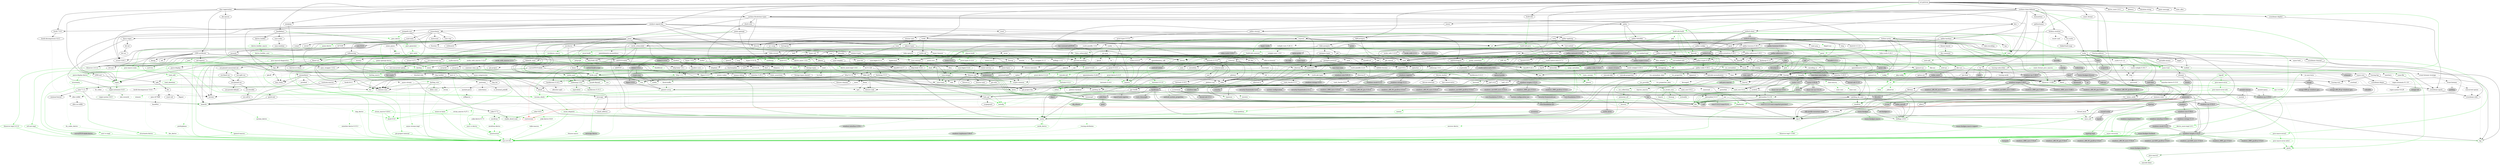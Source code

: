 digraph {
    0 [ label = "cat-gateway" shape = box]
    1 [ label = "anyhow" color = darkgreen]
    2 [ label = "base64 0.22.1" color = darkgreen]
    3 [ label = "bb8" ]
    4 [ label = "bb8-postgres" ]
    5 [ label = "bech32 0.11.0" ]
    6 [ label = "blake2b_simd" ]
    7 [ label = "build-info" ]
    8 [ label = "build-info-build" color = green3]
    9 [ label = "bytes" color = darkgreen]
    10 [ label = "c509-certificate" ]
    11 [ label = "cardano-blockchain-types" ]
    12 [ label = "cardano-chain-follower" ]
    13 [ label = "catalyst-signed-doc" ]
    14 [ label = "catalyst-types" ]
    15 [ label = "chrono" color = darkgreen]
    16 [ label = "clap" ]
    17 [ label = "const_format" ]
    18 [ label = "cpu-time" ]
    19 [ label = "crossbeam-skiplist" ]
    20 [ label = "darling" color = darkgreen]
    21 [ label = "dashmap 6.1.0" ]
    22 [ label = "derive_more 2.0.1" ]
    23 [ label = "dotenvy" ]
    24 [ label = "duration-string" ]
    25 [ label = "ed25519-dalek" ]
    26 [ label = "futures" ]
    27 [ label = "gethostname" ]
    28 [ label = "handlebars" ]
    29 [ label = "hex" ]
    30 [ label = "local-ip-address" ]
    31 [ label = "memory-stats" ]
    32 [ label = "mime" color = darkgreen]
    33 [ label = "minicbor 0.25.1" ]
    34 [ label = "minijinja" ]
    35 [ label = "moka" ]
    36 [ label = "num-bigint 0.4.6" color = darkgreen]
    37 [ label = "num-traits" color = darkgreen]
    38 [ label = "openssl" ]
    39 [ label = "orx-iterable" ]
    40 [ label = "pallas" ]
    41 [ label = "pallas-traverse 0.30.1" ]
    42 [ label = "panic-message" ]
    43 [ label = "poem" ]
    44 [ label = "poem-openapi" ]
    45 [ label = "poem-openapi-derive" color = green3]
    46 [ label = "prometheus" ]
    47 [ label = "rand 0.8.5" ]
    48 [ label = "rayon" ]
    49 [ label = "rbac-registration" ]
    50 [ label = "regex" color = darkgreen]
    51 [ label = "rust-embed" ]
    52 [ label = "scylla" ]
    53 [ label = "serde" color = darkgreen]
    54 [ label = "serde_json" color = darkgreen]
    55 [ label = "stats_alloc" ]
    56 [ label = "strum 0.26.3" ]
    57 [ label = "strum_macros 0.26.4" color = green3]
    58 [ label = "thiserror 1.0.69" color = darkgreen]
    59 [ label = "tokio" ]
    60 [ label = "tokio-postgres" ]
    61 [ label = "tracing" ]
    62 [ label = "tracing-subscriber" ]
    63 [ label = "ulid" ]
    64 [ label = "url" color = darkgreen]
    65 [ label = "uuid" ]
    66 [ label = "x509-cert" ]
    67 [ label = "async-trait" color = green3]
    68 [ label = "futures-util" ]
    69 [ label = "parking_lot" ]
    70 [ label = "arrayref" ]
    71 [ label = "arrayvec" ]
    72 [ label = "constant_time_eq" ]
    73 [ label = "bincode" color = darkgreen]
    74 [ label = "build-info-common" color = darkgreen]
    75 [ label = "build-info-proc" color = green3]
    76 [ label = "cargo_metadata" color = green3]
    77 [ label = "git2" color = green3, style = dashed]
    78 [ label = "glob" color = darkgreen]
    79 [ label = "pretty_assertions" color = green3]
    80 [ label = "rustc_version" color = green3]
    81 [ label = "zstd" color = darkgreen]
    82 [ label = "asn1-rs" ]
    83 [ label = "bimap" ]
    84 [ label = "oid" ]
    85 [ label = "oid-registry" ]
    86 [ label = "once_cell" color = darkgreen]
    87 [ label = "thiserror 2.0.12" color = darkgreen]
    88 [ label = "cbork-utils" ]
    89 [ label = "dirs" ]
    90 [ label = "ouroboros" ]
    91 [ label = "crossbeam-channel" ]
    92 [ label = "crossbeam-epoch" ]
    93 [ label = "hickory-resolver" ]
    94 [ label = "http 1.3.1" color = darkgreen]
    95 [ label = "humantime" ]
    96 [ label = "logcall" color = green3]
    97 [ label = "memx" ]
    98 [ label = "mithril-client" ]
    99 [ label = "pallas-crypto 0.30.1" ]
    100 [ label = "pallas-hardano" ]
    101 [ label = "tar" ]
    102 [ label = "tracing-log" ]
    103 [ label = "ureq" ]
    104 [ label = "brotli 7.0.0" ]
    105 [ label = "coset" ]
    106 [ label = "ed25519-bip32" ]
    107 [ label = "jsonpath-rust" ]
    108 [ label = "jsonschema" ]
    109 [ label = "base64-url" ]
    110 [ label = "displaydoc" color = green3]
    111 [ label = "fluent-uri" ]
    112 [ label = "fmmap" ]
    113 [ label = "orx-concurrent-vec" ]
    114 [ label = "strum 0.27.1" ]
    115 [ label = "android-tzdata" color = darkgreen, style = "dashed,filled", fillcolor = lightgrey]
    116 [ label = "iana-time-zone" color = darkgreen, style = "dashed,filled", fillcolor = lightgrey]
    117 [ label = "js-sys" color = darkgreen, style = filled, fillcolor = lightgrey]
    118 [ label = "wasm-bindgen" color = darkgreen, style = filled, fillcolor = lightgrey]
    119 [ label = "windows-link" color = darkgreen, style = filled, fillcolor = lightgrey]
    120 [ label = "clap_builder" ]
    121 [ label = "clap_derive" color = green3, style = dashed]
    122 [ label = "const_format_proc_macros" color = green3]
    123 [ label = "libc" color = darkgreen]
    124 [ label = "winapi" style = filled, fillcolor = lightgrey]
    125 [ label = "crossbeam-utils" ]
    126 [ label = "darling_core" color = darkgreen]
    127 [ label = "darling_macro" color = green3]
    128 [ label = "cfg-if" color = darkgreen]
    129 [ label = "hashbrown 0.14.5" ]
    130 [ label = "lock_api" ]
    131 [ label = "parking_lot_core" ]
    132 [ label = "derive_more-impl 2.0.1" color = green3]
    133 [ label = "curve25519-dalek" ]
    134 [ label = "ed25519" ]
    135 [ label = "rand_core 0.6.4" color = darkgreen]
    136 [ label = "sha2" color = darkgreen]
    137 [ label = "subtle" color = darkgreen]
    138 [ label = "zeroize" ]
    139 [ label = "futures-channel" ]
    140 [ label = "futures-core" ]
    141 [ label = "futures-executor" style = dashed]
    142 [ label = "futures-io" ]
    143 [ label = "futures-sink" ]
    144 [ label = "futures-task" ]
    145 [ label = "rustix 0.38.44" style = filled, fillcolor = lightgrey]
    146 [ label = "windows-targets 0.52.6" color = darkgreen, style = filled, fillcolor = lightgrey]
    147 [ label = "derive_builder" ]
    148 [ label = "log" color = darkgreen]
    149 [ label = "num-order" ]
    150 [ label = "pest" color = darkgreen]
    151 [ label = "pest_derive" color = green3]
    152 [ label = "neli" style = filled, fillcolor = lightgrey]
    153 [ label = "windows-sys 0.59.0" color = darkgreen, style = filled, fillcolor = lightgrey]
    154 [ label = "windows-sys 0.52.0" style = filled, fillcolor = lightgrey]
    155 [ label = "half 2.6.0" ]
    156 [ label = "minicbor-derive 0.15.3" color = green3, style = dashed]
    157 [ label = "async-lock" style = dashed]
    158 [ label = "event-listener" style = dashed]
    159 [ label = "loom" style = filled, fillcolor = lightgrey]
    160 [ label = "portable-atomic" ]
    161 [ label = "smallvec" color = darkgreen]
    162 [ label = "tagptr" ]
    163 [ label = "num-integer" color = darkgreen]
    164 [ label = "autocfg" color = green3]
    165 [ label = "bitflags 2.9.0" color = darkgreen]
    166 [ label = "foreign-types" ]
    167 [ label = "openssl-macros" color = green3]
    168 [ label = "openssl-sys" ]
    169 [ label = "orx-self-or" ]
    170 [ label = "pallas-addresses 0.30.1" ]
    171 [ label = "pallas-codec 0.30.1" ]
    172 [ label = "pallas-configs" ]
    173 [ label = "pallas-network 0.30.1" ]
    174 [ label = "pallas-primitives 0.30.1" ]
    175 [ label = "pallas-txbuilder" ]
    176 [ label = "pallas-utxorpc" ]
    177 [ label = "itertools 0.13.0" ]
    178 [ label = "paste" color = green3]
    179 [ label = "async-compression" style = dashed]
    180 [ label = "cookie" style = dashed]
    181 [ label = "headers" ]
    182 [ label = "http-body-util" ]
    183 [ label = "hyper 1.6.0" ]
    184 [ label = "hyper-util" ]
    185 [ label = "mime_guess" style = dashed]
    186 [ label = "multer" style = dashed]
    187 [ label = "nix" style = filled, fillcolor = lightgrey]
    188 [ label = "opentelemetry 0.27.1" style = dashed]
    189 [ label = "opentelemetry-prometheus" style = dashed]
    190 [ label = "percent-encoding" color = darkgreen]
    191 [ label = "pin-project-lite" ]
    192 [ label = "poem-derive" color = green3]
    193 [ label = "quick-xml" ]
    194 [ label = "rfc7239" ]
    195 [ label = "serde_urlencoded" ]
    196 [ label = "serde_yaml" color = darkgreen]
    197 [ label = "sync_wrapper 1.0.2" ]
    198 [ label = "tempfile" color = darkgreen]
    199 [ label = "time" style = dashed]
    200 [ label = "tokio-stream" ]
    201 [ label = "tokio-util" ]
    202 [ label = "wildmatch" ]
    203 [ label = "derive_more 1.0.0" color = darkgreen]
    204 [ label = "indexmap 2.9.0" color = darkgreen]
    205 [ label = "proc-macro-crate" color = green3]
    206 [ label = "proc-macro2" color = darkgreen]
    207 [ label = "quote" color = darkgreen]
    208 [ label = "syn 2.0.101" color = darkgreen]
    209 [ label = "fnv" color = darkgreen]
    210 [ label = "lazy_static" ]
    211 [ label = "memchr" color = darkgreen]
    212 [ label = "protobuf" style = dashed]
    213 [ label = "rand_chacha 0.3.1" ]
    214 [ label = "either" color = darkgreen]
    215 [ label = "rayon-core" ]
    216 [ label = "der-parser" ]
    217 [ label = "aho-corasick" color = darkgreen, style = dashed]
    218 [ label = "regex-automata 0.4.9" color = darkgreen]
    219 [ label = "regex-syntax 0.8.5" color = darkgreen]
    220 [ label = "rust-embed-impl" color = green3]
    221 [ label = "rust-embed-utils" color = darkgreen]
    222 [ label = "walkdir" color = darkgreen]
    223 [ label = "arc-swap" ]
    224 [ label = "byteorder" ]
    225 [ label = "dashmap 5.5.3" ]
    226 [ label = "histogram" ]
    227 [ label = "lz4_flex" ]
    228 [ label = "rand_pcg" ]
    229 [ label = "scylla-cql" ]
    230 [ label = "scylla-macros" color = green3]
    231 [ label = "snap" ]
    232 [ label = "socket2" ]
    233 [ label = "tokio-openssl" style = dashed]
    234 [ label = "serde_derive" color = green3]
    235 [ label = "itoa" color = darkgreen]
    236 [ label = "ryu" color = darkgreen]
    237 [ label = "heck 0.5.0" color = green3]
    238 [ label = "rustversion" color = red]
    239 [ label = "thiserror-impl 1.0.69" color = green3]
    240 [ label = "backtrace" style = filled, fillcolor = lightgrey]
    241 [ label = "mio" style = dashed]
    242 [ label = "signal-hook-registry" style = "dashed,filled", fillcolor = lightgrey]
    243 [ label = "tokio-macros" color = green3, style = dashed]
    244 [ label = "fallible-iterator" ]
    245 [ label = "phf" ]
    246 [ label = "postgres-protocol" ]
    247 [ label = "postgres-types" ]
    248 [ label = "rand 0.9.1" ]
    249 [ label = "whoami" ]
    250 [ label = "tracing-attributes" color = green3, style = dashed]
    251 [ label = "tracing-core" ]
    252 [ label = "matchers" style = dashed]
    253 [ label = "nu-ansi-term" style = dashed]
    254 [ label = "sharded-slab" style = dashed]
    255 [ label = "thread_local" style = dashed]
    256 [ label = "tracing-serde" style = dashed]
    257 [ label = "web-time" style = filled, fillcolor = lightgrey]
    258 [ label = "form_urlencoded" color = darkgreen]
    259 [ label = "idna" color = darkgreen]
    260 [ label = "getrandom 0.3.3" color = darkgreen, style = dashed]
    261 [ label = "const-oid" ]
    262 [ label = "der" ]
    263 [ label = "spki" ]
    264 [ label = "tls_codec" style = dashed]
    265 [ label = "futures-macro" color = green3, style = dashed]
    266 [ label = "pin-utils" ]
    267 [ label = "slab" style = dashed]
    268 [ label = "semver" color = darkgreen]
    269 [ label = "proc-macro-error2" color = green3]
    270 [ label = "camino" color = green3]
    271 [ label = "cargo-platform" color = green3]
    272 [ label = "libgit2-sys" color = green3, style = dashed]
    273 [ label = "diff" color = green3]
    274 [ label = "yansi" color = green3]
    275 [ label = "zstd-safe" color = darkgreen]
    276 [ label = "asn1-rs-derive" color = green3]
    277 [ label = "asn1-rs-impl" color = green3]
    278 [ label = "nom 7.1.3" ]
    279 [ label = "rusticata-macros" ]
    280 [ label = "thiserror-impl 2.0.12" color = green3]
    281 [ label = "dirs-sys" ]
    282 [ label = "aliasable" ]
    283 [ label = "ouroboros_macro" color = green3]
    284 [ label = "static_assertions" ]
    285 [ label = "hickory-proto" ]
    286 [ label = "ipconfig" style = "dashed,filled", fillcolor = lightgrey]
    287 [ label = "lru-cache" ]
    288 [ label = "resolv-conf" style = dashed]
    289 [ label = "rustls 0.21.12" style = dashed]
    290 [ label = "tokio-rustls 0.24.1" style = dashed]
    291 [ label = "proc-macro-error" color = green3]
    292 [ label = "cpufeatures" color = darkgreen, style = filled, fillcolor = lightgrey]
    293 [ label = "async-recursion" color = green3]
    294 [ label = "flate2" style = dashed]
    295 [ label = "flume" style = dashed]
    296 [ label = "getrandom 0.2.16" color = darkgreen]
    297 [ label = "mithril-common" style = filled, fillcolor = lightgrey]
    298 [ label = "reqwest" ]
    299 [ label = "slog" ]
    300 [ label = "cryptoxide" ]
    301 [ label = "binary-layout" ]
    302 [ label = "tap" ]
    303 [ label = "filetime" ]
    304 [ label = "xattr" style = "dashed,filled", fillcolor = lightgrey]
    305 [ label = "rustls 0.23.27" style = dashed]
    306 [ label = "rustls-native-certs 0.7.3" style = dashed]
    307 [ label = "rustls-pki-types" style = dashed]
    308 [ label = "webpki-roots 0.26.11" style = dashed]
    309 [ label = "alloc-no-stdlib" ]
    310 [ label = "alloc-stdlib" style = dashed]
    311 [ label = "brotli-decompressor 4.0.3" ]
    312 [ label = "ciborium" ]
    313 [ label = "ciborium-io" ]
    314 [ label = "ahash" ]
    315 [ label = "bytecount" ]
    316 [ label = "email_address" ]
    317 [ label = "fancy-regex" ]
    318 [ label = "fraction" ]
    319 [ label = "num-cmp" ]
    320 [ label = "referencing" ]
    321 [ label = "uuid-simd" ]
    322 [ label = "borrow-or-share" ]
    323 [ label = "ref-cast" ]
    324 [ label = "enum_dispatch" color = green3]
    325 [ label = "fs4" style = dashed]
    326 [ label = "memmap2" ]
    327 [ label = "parse-display" ]
    328 [ label = "orx-concurrent-option" ]
    329 [ label = "orx-fixed-vec" ]
    330 [ label = "orx-pinned-concurrent-col" ]
    331 [ label = "orx-pinned-vec" ]
    332 [ label = "orx-pseudo-default" ]
    333 [ label = "orx-split-vec" ]
    334 [ label = "strum_macros 0.27.1" color = green3, style = dashed]
    335 [ label = "android_system_properties" color = darkgreen, style = "dashed,filled", fillcolor = lightgrey]
    336 [ label = "core-foundation-sys" color = darkgreen, style = "dashed,filled", fillcolor = lightgrey]
    337 [ label = "iana-time-zone-haiku" color = darkgreen, style = "dashed,filled", fillcolor = lightgrey]
    338 [ label = "windows-core 0.61.0" color = darkgreen, style = "dashed,filled", fillcolor = lightgrey]
    339 [ label = "wasm-bindgen-macro" color = green3, style = filled, fillcolor = lightgrey]
    340 [ label = "anstream" style = dashed]
    341 [ label = "anstyle" ]
    342 [ label = "clap_lex" ]
    343 [ label = "strsim" color = darkgreen, style = dashed]
    344 [ label = "unicode-xid" color = green3]
    345 [ label = "winapi-i686-pc-windows-gnu" style = filled, fillcolor = lightgrey]
    346 [ label = "winapi-x86_64-pc-windows-gnu" style = filled, fillcolor = lightgrey]
    347 [ label = "ident_case" color = darkgreen]
    348 [ label = "allocator-api2" style = dashed]
    349 [ label = "scopeguard" ]
    350 [ label = "redox_syscall" style = filled, fillcolor = lightgrey]
    351 [ label = "curve25519-dalek-derive" color = green3, style = filled, fillcolor = lightgrey]
    352 [ label = "digest 0.10.7" color = darkgreen]
    353 [ label = "fiat-crypto" style = filled, fillcolor = lightgrey]
    354 [ label = "pkcs8" style = dashed]
    355 [ label = "signature" ]
    356 [ label = "zeroize_derive" color = green3, style = dashed]
    357 [ label = "errno" color = darkgreen, style = filled, fillcolor = lightgrey]
    358 [ label = "linux-raw-sys 0.4.15" style = filled, fillcolor = lightgrey]
    359 [ label = "windows_aarch64_gnullvm 0.52.6" color = darkgreen, style = filled, fillcolor = lightgrey]
    360 [ label = "windows_aarch64_msvc 0.52.6" color = darkgreen, style = filled, fillcolor = lightgrey]
    361 [ label = "windows_i686_gnu 0.52.6" color = darkgreen, style = filled, fillcolor = lightgrey]
    362 [ label = "windows_i686_gnullvm 0.52.6" color = darkgreen, style = filled, fillcolor = lightgrey]
    363 [ label = "windows_i686_msvc 0.52.6" color = darkgreen, style = filled, fillcolor = lightgrey]
    364 [ label = "windows_x86_64_gnu 0.52.6" color = darkgreen, style = filled, fillcolor = lightgrey]
    365 [ label = "windows_x86_64_gnullvm 0.52.6" color = darkgreen, style = filled, fillcolor = lightgrey]
    366 [ label = "windows_x86_64_msvc 0.52.6" color = darkgreen, style = filled, fillcolor = lightgrey]
    367 [ label = "derive_builder_macro" color = green3]
    368 [ label = "num-modular" ]
    369 [ label = "ucd-trie" color = darkgreen]
    370 [ label = "pest_generator" color = green3]
    371 [ label = "neli-proc-macros" color = green3, style = filled, fillcolor = lightgrey]
    372 [ label = "crunchy" style = filled, fillcolor = lightgrey]
    373 [ label = "event-listener-strategy" style = dashed]
    374 [ label = "concurrent-queue" style = dashed]
    375 [ label = "parking" style = "dashed,filled", fillcolor = lightgrey]
    376 [ label = "generator" style = filled, fillcolor = lightgrey]
    377 [ label = "scoped-tls" style = filled, fillcolor = lightgrey]
    378 [ label = "foreign-types-shared" ]
    379 [ label = "cc" color = green3]
    380 [ label = "openssl-src" color = green3, style = dashed]
    381 [ label = "pkg-config" color = green3]
    382 [ label = "vcpkg" color = green3]
    383 [ label = "base58" ]
    384 [ label = "bech32 0.9.1" ]
    385 [ label = "crc" ]
    386 [ label = "minicbor 0.20.0" ]
    387 [ label = "num-rational" ]
    388 [ label = "serde_with 3.12.0" ]
    389 [ label = "criterion" ]
    390 [ label = "pallas-wallet" ]
    391 [ label = "pallas-applying" ]
    392 [ label = "prost-types 0.13.5" ]
    393 [ label = "utxorpc-spec" ]
    394 [ label = "brotli 8.0.1" style = dashed]
    395 [ label = "aes-gcm" style = dashed]
    396 [ label = "hkdf" style = dashed]
    397 [ label = "hmac" ]
    398 [ label = "version_check" color = green3]
    399 [ label = "base64 0.21.7" ]
    400 [ label = "headers-core" ]
    401 [ label = "httpdate" ]
    402 [ label = "sha1" ]
    403 [ label = "http-body 1.0.1" ]
    404 [ label = "h2 0.4.10" style = dashed]
    405 [ label = "httparse" style = dashed]
    406 [ label = "want" style = dashed]
    407 [ label = "tower-service" ]
    408 [ label = "unicase" color = darkgreen, style = dashed]
    409 [ label = "encoding_rs" style = dashed]
    410 [ label = "spin" style = dashed]
    411 [ label = "cfg_aliases" color = green3, style = filled, fillcolor = lightgrey]
    412 [ label = "opentelemetry 0.24.0" style = dashed]
    413 [ label = "opentelemetry_sdk" style = dashed]
    414 [ label = "uncased" ]
    415 [ label = "unsafe-libyaml" color = darkgreen]
    416 [ label = "fastrand" color = darkgreen]
    417 [ label = "rustix 1.0.7" color = darkgreen, style = filled, fillcolor = lightgrey]
    418 [ label = "deranged" style = dashed]
    419 [ label = "num-conv" color = darkgreen, style = dashed]
    420 [ label = "powerfmt" style = dashed]
    421 [ label = "time-core" color = darkgreen, style = dashed]
    422 [ label = "time-macros" color = green3, style = dashed]
    423 [ label = "derive_more-impl 1.0.0" color = green3]
    424 [ label = "equivalent" color = darkgreen]
    425 [ label = "hashbrown 0.15.3" color = darkgreen]
    426 [ label = "toml_edit" color = green3]
    427 [ label = "unicode-ident" color = darkgreen]
    428 [ label = "ppv-lite86" ]
    429 [ label = "crossbeam-deque" ]
    430 [ label = "same-file" color = darkgreen]
    431 [ label = "winapi-util" color = darkgreen, style = filled, fillcolor = lightgrey]
    432 [ label = "twox-hash" style = dashed]
    433 [ label = "bigdecimal" style = dashed]
    434 [ label = "num-bigint 0.3.3" style = dashed]
    435 [ label = "secrecy" style = dashed]
    436 [ label = "stable_deref_trait" color = darkgreen]
    437 [ label = "yoke 0.7.5" ]
    438 [ label = "addr2line" style = filled, fillcolor = lightgrey]
    439 [ label = "miniz_oxide" ]
    440 [ label = "object" style = filled, fillcolor = lightgrey]
    441 [ label = "rustc-demangle" style = filled, fillcolor = lightgrey]
    442 [ label = "wasi 0.11.0+wasi-snapshot-preview1" color = darkgreen, style = filled, fillcolor = lightgrey]
    443 [ label = "phf_shared" ]
    444 [ label = "md-5" ]
    445 [ label = "stringprep" ]
    446 [ label = "rand_chacha 0.9.0" style = dashed]
    447 [ label = "rand_core 0.9.3" ]
    448 [ label = "wasite" style = filled, fillcolor = lightgrey]
    449 [ label = "web-sys" style = filled, fillcolor = lightgrey]
    450 [ label = "valuable" style = "dashed,filled", fillcolor = lightgrey]
    451 [ label = "regex-automata 0.1.10" style = dashed]
    452 [ label = "overload" style = dashed]
    453 [ label = "idna_adapter" color = darkgreen]
    454 [ label = "utf8_iter" color = darkgreen]
    455 [ label = "r-efi" color = darkgreen, style = "dashed,filled", fillcolor = lightgrey]
    456 [ label = "wasi 0.14.2+wasi-0.2.4" color = darkgreen, style = "dashed,filled", fillcolor = lightgrey]
    457 [ label = "der_derive" color = green3, style = dashed]
    458 [ label = "flagset" style = dashed]
    459 [ label = "pem-rfc7468" style = dashed]
    460 [ label = "base64ct" style = dashed]
    461 [ label = "tls_codec_derive" color = green3, style = dashed]
    462 [ label = "proc-macro-error-attr2" color = green3]
    463 [ label = "libz-sys" color = green3, style = dashed]
    464 [ label = "zstd-sys" color = darkgreen]
    465 [ label = "synstructure" color = green3]
    466 [ label = "minimal-lexical" ]
    467 [ label = "option-ext" ]
    468 [ label = "redox_users" style = filled, fillcolor = lightgrey]
    469 [ label = "windows-sys 0.48.0" style = filled, fillcolor = lightgrey]
    470 [ label = "heck 0.4.1" color = green3]
    471 [ label = "proc-macro2-diagnostics" color = green3]
    472 [ label = "data-encoding" ]
    473 [ label = "enum-as-inner" color = green3]
    474 [ label = "ipnet" ]
    475 [ label = "rustls-pemfile 1.0.4" style = dashed]
    476 [ label = "tinyvec" ]
    477 [ label = "widestring" style = "dashed,filled", fillcolor = lightgrey]
    478 [ label = "winreg" style = "dashed,filled", fillcolor = lightgrey]
    479 [ label = "linked-hash-map" ]
    480 [ label = "ring" style = dashed]
    481 [ label = "rustls-webpki 0.101.7" style = dashed]
    482 [ label = "sct" style = dashed]
    483 [ label = "proc-macro-error-attr" color = green3]
    484 [ label = "syn 1.0.109" color = green3]
    485 [ label = "crc32fast" style = dashed]
    486 [ label = "nanorand" style = dashed]
    487 [ label = "blake2 0.10.6" style = filled, fillcolor = lightgrey]
    488 [ label = "ckb-merkle-mountain-range" style = filled, fillcolor = lightgrey]
    489 [ label = "fixed" style = filled, fillcolor = lightgrey]
    490 [ label = "kes-summed-ed25519" style = filled, fillcolor = lightgrey]
    491 [ label = "mithril-build-script" color = green3, style = filled, fillcolor = lightgrey]
    492 [ label = "mithril-stm" style = filled, fillcolor = lightgrey]
    493 [ label = "nom 8.0.0" style = filled, fillcolor = lightgrey]
    494 [ label = "pallas-addresses 0.32.0" style = "dashed,filled", fillcolor = lightgrey]
    495 [ label = "pallas-codec 0.32.0" style = "dashed,filled", fillcolor = lightgrey]
    496 [ label = "pallas-network 0.32.0" style = "dashed,filled", fillcolor = lightgrey]
    497 [ label = "pallas-primitives 0.32.0" style = "dashed,filled", fillcolor = lightgrey]
    498 [ label = "pallas-traverse 0.32.0" style = "dashed,filled", fillcolor = lightgrey]
    499 [ label = "serde_bytes" style = filled, fillcolor = lightgrey]
    500 [ label = "typetag" style = filled, fillcolor = lightgrey]
    501 [ label = "hyper-rustls" style = "dashed,filled", fillcolor = lightgrey]
    502 [ label = "quinn" style = "dashed,filled", fillcolor = lightgrey]
    503 [ label = "rustls-native-certs 0.8.1" style = "dashed,filled", fillcolor = lightgrey]
    504 [ label = "rustls-pemfile 2.2.0" style = dashed]
    505 [ label = "system-configuration" style = "dashed,filled", fillcolor = lightgrey]
    506 [ label = "tokio-rustls 0.26.2" style = "dashed,filled", fillcolor = lightgrey]
    507 [ label = "tower 0.5.2" style = filled, fillcolor = lightgrey]
    508 [ label = "wasm-bindgen-futures" style = filled, fillcolor = lightgrey]
    509 [ label = "wasm-streams" style = "dashed,filled", fillcolor = lightgrey]
    510 [ label = "windows-registry" style = filled, fillcolor = lightgrey]
    511 [ label = "doc-comment" ]
    512 [ label = "libredox" style = filled, fillcolor = lightgrey]
    513 [ label = "rustls-webpki 0.103.3" style = dashed]
    514 [ label = "openssl-probe" style = "dashed,filled", fillcolor = lightgrey]
    515 [ label = "schannel" style = "dashed,filled", fillcolor = lightgrey]
    516 [ label = "security-framework 2.11.1" style = "dashed,filled", fillcolor = lightgrey]
    517 [ label = "webpki-roots 1.0.0" style = dashed]
    518 [ label = "ciborium-ll" ]
    519 [ label = "zerocopy" ]
    520 [ label = "bit-set" ]
    521 [ label = "num" ]
    522 [ label = "outref" ]
    523 [ label = "vsimd" ]
    524 [ label = "ref-cast-impl" color = green3]
    525 [ label = "parse-display-derive" color = green3]
    526 [ label = "windows-implement 0.60.0" color = green3, style = "dashed,filled", fillcolor = lightgrey]
    527 [ label = "windows-interface 0.59.1" color = green3, style = "dashed,filled", fillcolor = lightgrey]
    528 [ label = "windows-result 0.3.2" color = darkgreen, style = filled, fillcolor = lightgrey]
    529 [ label = "windows-strings 0.4.0" color = darkgreen, style = "dashed,filled", fillcolor = lightgrey]
    530 [ label = "wasm-bindgen-macro-support" color = green3, style = filled, fillcolor = lightgrey]
    531 [ label = "anstyle-parse" style = dashed]
    532 [ label = "anstyle-query" style = dashed]
    533 [ label = "anstyle-wincon" style = "dashed,filled", fillcolor = lightgrey]
    534 [ label = "colorchoice" style = dashed]
    535 [ label = "is_terminal_polyfill" style = dashed]
    536 [ label = "utf8parse" style = dashed]
    537 [ label = "block-buffer" color = darkgreen, style = dashed]
    538 [ label = "crypto-common" color = darkgreen]
    539 [ label = "derive_builder_core" color = green3]
    540 [ label = "pest_meta" color = green3]
    541 [ label = "windows" style = filled, fillcolor = lightgrey]
    542 [ label = "jobserver" color = green3, style = dashed]
    543 [ label = "shlex" color = green3]
    544 [ label = "crc-catalog" ]
    545 [ label = "half 1.8.3" style = dashed]
    546 [ label = "minicbor-derive 0.13.0" color = green3, style = dashed]
    547 [ label = "indexmap 1.9.3" style = dashed]
    548 [ label = "serde_with_macros 3.12.0" color = green3, style = dashed]
    549 [ label = "anes" ]
    550 [ label = "cast" ]
    551 [ label = "criterion-plot" ]
    552 [ label = "is-terminal" ]
    553 [ label = "itertools 0.10.5" ]
    554 [ label = "oorandom" ]
    555 [ label = "plotters" style = dashed]
    556 [ label = "tinytemplate" ]
    557 [ label = "bip39" ]
    558 [ label = "prost 0.13.5" ]
    559 [ label = "pbjson" ]
    560 [ label = "pbjson-types" ]
    561 [ label = "prost 0.12.6" color = darkgreen]
    562 [ label = "tonic" ]
    563 [ label = "brotli-decompressor 5.0.0" style = dashed]
    564 [ label = "aead" style = dashed]
    565 [ label = "aes" style = dashed]
    566 [ label = "cipher" style = dashed]
    567 [ label = "ctr" style = dashed]
    568 [ label = "ghash" style = dashed]
    569 [ label = "atomic-waker" style = dashed]
    570 [ label = "try-lock" style = dashed]
    571 [ label = "linux-raw-sys 0.9.4" color = darkgreen, style = filled, fillcolor = lightgrey]
    572 [ label = "toml_datetime" color = green3]
    573 [ label = "winnow" color = green3, style = dashed]
    574 [ label = "libm" style = dashed]
    575 [ label = "yoke-derive 0.7.5" color = green3, style = dashed]
    576 [ label = "zerofrom" color = darkgreen]
    577 [ label = "gimli" style = filled, fillcolor = lightgrey]
    578 [ label = "adler2" ]
    579 [ label = "siphasher" ]
    580 [ label = "unicode-bidi" ]
    581 [ label = "unicode-normalization" ]
    582 [ label = "unicode-properties" ]
    583 [ label = "regex-syntax 0.6.29" style = dashed]
    584 [ label = "icu_normalizer" color = darkgreen]
    585 [ label = "icu_properties" color = darkgreen]
    586 [ label = "wit-bindgen-rt" color = darkgreen, style = "dashed,filled", fillcolor = lightgrey]
    587 [ label = "windows-targets 0.48.5" style = filled, fillcolor = lightgrey]
    588 [ label = "tinyvec_macros" style = dashed]
    589 [ label = "untrusted" style = dashed]
    590 [ label = "az" style = filled, fillcolor = lightgrey]
    591 [ label = "bytemuck" style = filled, fillcolor = lightgrey]
    592 [ label = "typenum" color = darkgreen]
    593 [ label = "blake2 0.9.2" style = filled, fillcolor = lightgrey]
    594 [ label = "rand_core 0.5.1" style = filled, fillcolor = lightgrey]
    595 [ label = "serde_with 2.3.3" style = "dashed,filled", fillcolor = lightgrey]
    596 [ label = "blst" style = filled, fillcolor = lightgrey]
    597 [ label = "pallas-crypto 0.32.0" style = "dashed,filled", fillcolor = lightgrey]
    598 [ label = "erased-serde" style = filled, fillcolor = lightgrey]
    599 [ label = "inventory" style = filled, fillcolor = lightgrey]
    600 [ label = "typetag-impl" color = green3, style = filled, fillcolor = lightgrey]
    601 [ label = "quinn-proto" style = "dashed,filled", fillcolor = lightgrey]
    602 [ label = "quinn-udp" style = "dashed,filled", fillcolor = lightgrey]
    603 [ label = "rustc-hash" style = "dashed,filled", fillcolor = lightgrey]
    604 [ label = "security-framework 3.2.0" style = "dashed,filled", fillcolor = lightgrey]
    605 [ label = "core-foundation 0.9.4" style = "dashed,filled", fillcolor = lightgrey]
    606 [ label = "system-configuration-sys" style = "dashed,filled", fillcolor = lightgrey]
    607 [ label = "tower-layer" ]
    608 [ label = "windows-strings 0.3.1" style = filled, fillcolor = lightgrey]
    609 [ label = "windows-targets 0.53.0" style = filled, fillcolor = lightgrey]
    610 [ label = "security-framework-sys" style = "dashed,filled", fillcolor = lightgrey]
    611 [ label = "zerocopy-derive" color = green3, style = filled, fillcolor = lightgrey]
    612 [ label = "bit-vec" ]
    613 [ label = "num-complex" ]
    614 [ label = "num-iter" ]
    615 [ label = "structmeta" color = green3]
    616 [ label = "wasm-bindgen-backend" color = green3, style = filled, fillcolor = lightgrey]
    617 [ label = "wasm-bindgen-shared" color = green3, style = filled, fillcolor = lightgrey]
    618 [ label = "generic-array" color = darkgreen]
    619 [ label = "windows-core 0.58.0" style = filled, fillcolor = lightgrey]
    620 [ label = "hashbrown 0.12.3" style = dashed]
    621 [ label = "hermit-abi 0.5.1" style = filled, fillcolor = lightgrey]
    622 [ label = "plotters-backend" style = dashed]
    623 [ label = "plotters-svg" style = dashed]
    624 [ label = "bitcoin_hashes" ]
    625 [ label = "prost-derive 0.13.5" color = green3, style = dashed]
    626 [ label = "pbjson-build" color = green3]
    627 [ label = "prost-build" color = green3]
    628 [ label = "prost-derive 0.12.6" color = green3, style = dashed]
    629 [ label = "async-stream" style = dashed]
    630 [ label = "axum" style = dashed]
    631 [ label = "h2 0.3.26" style = dashed]
    632 [ label = "http 0.2.12" ]
    633 [ label = "http-body 0.4.6" ]
    634 [ label = "hyper 0.14.32" style = dashed]
    635 [ label = "hyper-timeout" style = dashed]
    636 [ label = "pin-project" ]
    637 [ label = "tower 0.4.13" style = dashed]
    638 [ label = "inout" style = dashed]
    639 [ label = "opaque-debug" ]
    640 [ label = "polyval" style = dashed]
    641 [ label = "zerofrom-derive" color = green3, style = dashed]
    642 [ label = "icu_collections" color = darkgreen]
    643 [ label = "icu_normalizer_data" color = darkgreen, style = dashed]
    644 [ label = "icu_provider" color = darkgreen]
    645 [ label = "zerovec" color = darkgreen]
    646 [ label = "icu_locale_core" color = darkgreen]
    647 [ label = "icu_properties_data" color = darkgreen, style = dashed]
    648 [ label = "potential_utf" color = darkgreen]
    649 [ label = "zerotrie" color = darkgreen]
    650 [ label = "windows_aarch64_gnullvm 0.48.5" style = filled, fillcolor = lightgrey]
    651 [ label = "windows_aarch64_msvc 0.48.5" style = filled, fillcolor = lightgrey]
    652 [ label = "windows_i686_gnu 0.48.5" style = filled, fillcolor = lightgrey]
    653 [ label = "windows_i686_msvc 0.48.5" style = filled, fillcolor = lightgrey]
    654 [ label = "windows_x86_64_gnu 0.48.5" style = filled, fillcolor = lightgrey]
    655 [ label = "windows_x86_64_gnullvm 0.48.5" style = filled, fillcolor = lightgrey]
    656 [ label = "windows_x86_64_msvc 0.48.5" style = filled, fillcolor = lightgrey]
    657 [ label = "crypto-mac" style = filled, fillcolor = lightgrey]
    658 [ label = "digest 0.9.0" style = filled, fillcolor = lightgrey]
    659 [ label = "base64 0.13.1" style = "dashed,filled", fillcolor = lightgrey]
    660 [ label = "serde_with_macros 2.3.3" color = green3, style = "dashed,filled", fillcolor = lightgrey]
    661 [ label = "threadpool" style = filled, fillcolor = lightgrey]
    662 [ label = "typeid" style = filled, fillcolor = lightgrey]
    663 [ label = "lru-slab" style = "dashed,filled", fillcolor = lightgrey]
    664 [ label = "core-foundation 0.10.0" style = "dashed,filled", fillcolor = lightgrey]
    665 [ label = "windows_aarch64_gnullvm 0.53.0" style = filled, fillcolor = lightgrey]
    666 [ label = "windows_aarch64_msvc 0.53.0" style = filled, fillcolor = lightgrey]
    667 [ label = "windows_i686_gnu 0.53.0" style = filled, fillcolor = lightgrey]
    668 [ label = "windows_i686_gnullvm 0.53.0" style = filled, fillcolor = lightgrey]
    669 [ label = "windows_i686_msvc 0.53.0" style = filled, fillcolor = lightgrey]
    670 [ label = "windows_x86_64_gnu 0.53.0" style = filled, fillcolor = lightgrey]
    671 [ label = "windows_x86_64_gnullvm 0.53.0" style = filled, fillcolor = lightgrey]
    672 [ label = "windows_x86_64_msvc 0.53.0" style = filled, fillcolor = lightgrey]
    673 [ label = "structmeta-derive" color = green3]
    674 [ label = "bumpalo" color = green3, style = filled, fillcolor = lightgrey]
    675 [ label = "windows-implement 0.58.0" color = green3, style = filled, fillcolor = lightgrey]
    676 [ label = "windows-interface 0.58.0" color = green3, style = filled, fillcolor = lightgrey]
    677 [ label = "windows-result 0.2.0" style = filled, fillcolor = lightgrey]
    678 [ label = "windows-strings 0.1.0" style = filled, fillcolor = lightgrey]
    679 [ label = "bitcoin-internals" ]
    680 [ label = "hex-conservative" ]
    681 [ label = "itertools 0.14.0" color = green3, style = dashed]
    682 [ label = "itertools 0.11.0" color = green3]
    683 [ label = "prost-types 0.12.6" color = green3]
    684 [ label = "itertools 0.12.1" color = green3]
    685 [ label = "multimap" color = green3]
    686 [ label = "petgraph" color = green3]
    687 [ label = "prettyplease" color = green3, style = dashed]
    688 [ label = "async-stream-impl" color = green3, style = dashed]
    689 [ label = "axum-core" style = dashed]
    690 [ label = "bitflags 1.3.2" style = dashed]
    691 [ label = "matchit" style = dashed]
    692 [ label = "sync_wrapper 0.1.2" style = dashed]
    693 [ label = "tokio-io-timeout" style = dashed]
    694 [ label = "pin-project-internal" color = green3]
    695 [ label = "universal-hash" style = dashed]
    696 [ label = "yoke 0.8.0" color = darkgreen]
    697 [ label = "tinystr" color = darkgreen]
    698 [ label = "writeable" color = darkgreen]
    699 [ label = "zerovec-derive" color = green3, style = dashed]
    700 [ label = "litemap" color = darkgreen]
    701 [ label = "num_cpus" style = filled, fillcolor = lightgrey]
    702 [ label = "fixedbitset" color = green3]
    703 [ label = "yoke-derive 0.8.0" color = green3, style = dashed]
    704 [ label = "hermit-abi 0.3.9" style = filled, fillcolor = lightgrey]
    0 -> 4 [ ]
    0 -> 7 [ ]
    0 -> 8 [ color = green3]
    0 -> 12 [ ]
    0 -> 13 [ ]
    0 -> 17 [ ]
    0 -> 22 [ ]
    0 -> 23 [ ]
    0 -> 24 [ ]
    0 -> 27 [ ]
    0 -> 28 [ ]
    0 -> 30 [ ]
    0 -> 31 [ ]
    0 -> 34 [ ]
    0 -> 42 [ ]
    0 -> 44 [ ]
    0 -> 49 [ ]
    0 -> 52 [ ]
    0 -> 55 [ ]
    0 -> 63 [ ]
    3 -> 67 [ color = green3]
    3 -> 68 [ ]
    3 -> 59 [ ]
    4 -> 3 [ ]
    4 -> 60 [ ]
    6 -> 70 [ ]
    6 -> 71 [ ]
    6 -> 72 [ ]
    7 -> 75 [ color = green3]
    8 -> 1 [ color = green3]
    8 -> 2 [ color = green3]
    8 -> 73 [ color = green3]
    8 -> 74 [ color = green3]
    8 -> 76 [ color = green3]
    8 -> 77 [ color = green3, style = dotted]
    8 -> 78 [ color = green3]
    8 -> 79 [ color = green3]
    8 -> 80 [ color = green3]
    8 -> 81 [ color = green3]
    10 -> 1 [ ]
    10 -> 83 [ ]
    10 -> 25 [ ]
    10 -> 29 [ ]
    10 -> 33 [ ]
    10 -> 84 [ ]
    10 -> 85 [ ]
    10 -> 50 [ ]
    10 -> 56 [ ]
    10 -> 87 [ ]
    11 -> 14 [ ]
    11 -> 88 [ ]
    11 -> 21 [ ]
    11 -> 89 [ ]
    11 -> 90 [ ]
    11 -> 40 [ ]
    11 -> 56 [ ]
    12 -> 11 [ ]
    12 -> 18 [ ]
    12 -> 19 [ ]
    12 -> 93 [ ]
    12 -> 95 [ ]
    12 -> 96 [ color = green3]
    12 -> 97 [ ]
    12 -> 98 [ ]
    12 -> 35 [ ]
    12 -> 100 [ ]
    12 -> 103 [ ]
    13 -> 1 [ ]
    13 -> 104 [ ]
    13 -> 14 [ ]
    13 -> 16 [ ]
    13 -> 105 [ ]
    13 -> 106 [ ]
    13 -> 26 [ ]
    13 -> 107 [ ]
    13 -> 108 [ ]
    13 -> 56 [ ]
    14 -> 109 [ ]
    14 -> 6 [ ]
    14 -> 15 [ ]
    14 -> 110 [ color = green3]
    14 -> 25 [ ]
    14 -> 111 [ ]
    14 -> 112 [ ]
    14 -> 33 [ ]
    14 -> 113 [ ]
    14 -> 99 [ ]
    14 -> 114 [ ]
    14 -> 87 [ ]
    14 -> 61 [ ]
    14 -> 65 [ ]
    15 -> 115 [ color = darkgreen, arrowType = empty, fillcolor = lightgrey, style = dotted]
    15 -> 116 [ color = darkgreen, arrowType = empty, fillcolor = lightgrey, style = dotted]
    15 -> 37 [ color = darkgreen]
    15 -> 53 [ color = darkgreen, style = dotted]
    16 -> 120 [ ]
    16 -> 121 [ color = green3, style = dotted]
    17 -> 122 [ color = green3]
    18 -> 123 [ arrowType = empty, fillcolor = lightgrey]
    18 -> 124 [ arrowType = empty, fillcolor = lightgrey]
    19 -> 92 [ ]
    20 -> 127 [ color = green3]
    21 -> 129 [ ]
    21 -> 130 [ ]
    21 -> 131 [ ]
    21 -> 48 [ style = dotted]
    22 -> 132 [ color = green3]
    25 -> 133 [ ]
    25 -> 134 [ ]
    25 -> 136 [ ]
    26 -> 141 [ style = dotted]
    27 -> 145 [ arrowType = empty, fillcolor = lightgrey]
    28 -> 147 [ ]
    28 -> 149 [ ]
    28 -> 151 [ color = green3]
    28 -> 54 [ ]
    30 -> 152 [ arrowType = empty, fillcolor = lightgrey]
    30 -> 58 [ ]
    30 -> 153 [ arrowType = empty, fillcolor = lightgrey]
    31 -> 123 [ arrowType = empty, fillcolor = lightgrey]
    31 -> 154 [ arrowType = empty, fillcolor = lightgrey]
    33 -> 155 [ style = dotted]
    33 -> 156 [ color = green3, style = dotted]
    34 -> 53 [ ]
    35 -> 157 [ style = dotted]
    35 -> 91 [ ]
    35 -> 92 [ ]
    35 -> 68 [ style = dotted]
    35 -> 159 [ arrowType = empty, fillcolor = lightgrey]
    35 -> 69 [ ]
    35 -> 160 [ ]
    35 -> 80 [ color = green3, arrowType = empty, fillcolor = lightgrey]
    35 -> 162 [ ]
    35 -> 58 [ ]
    35 -> 65 [ ]
    36 -> 163 [ color = darkgreen]
    37 -> 164 [ color = green3]
    38 -> 166 [ ]
    38 -> 167 [ color = green3]
    38 -> 168 [ ]
    39 -> 169 [ ]
    40 -> 172 [ ]
    40 -> 173 [ ]
    40 -> 175 [ ]
    40 -> 176 [ ]
    41 -> 177 [ ]
    41 -> 170 [ ]
    41 -> 174 [ ]
    41 -> 178 [ color = green3]
    43 -> 179 [ style = dotted]
    43 -> 15 [ style = dotted]
    43 -> 180 [ style = dotted]
    43 -> 181 [ ]
    43 -> 29 [ style = dotted]
    43 -> 182 [ ]
    43 -> 184 [ ]
    43 -> 185 [ style = dotted]
    43 -> 186 [ style = dotted]
    43 -> 187 [ arrowType = empty, fillcolor = lightgrey]
    43 -> 188 [ style = dotted]
    43 -> 189 [ style = dotted]
    43 -> 192 [ color = green3]
    43 -> 193 [ style = dotted]
    43 -> 50 [ ]
    43 -> 194 [ ]
    43 -> 51 [ style = dotted]
    43 -> 54 [ ]
    43 -> 195 [ ]
    43 -> 196 [ style = dotted]
    43 -> 197 [ ]
    43 -> 198 [ style = dotted]
    43 -> 87 [ ]
    43 -> 200 [ style = dotted]
    43 -> 202 [ ]
    44 -> 203 [ ]
    44 -> 43 [ ]
    44 -> 45 [ color = green3]
    44 -> 64 [ style = dotted]
    44 -> 65 [ style = dotted]
    45 -> 20 [ color = green3]
    45 -> 94 [ color = green3]
    45 -> 32 [ color = green3]
    45 -> 205 [ color = green3]
    45 -> 50 [ color = green3]
    45 -> 58 [ color = green3]
    46 -> 209 [ ]
    46 -> 210 [ ]
    46 -> 211 [ ]
    46 -> 69 [ ]
    46 -> 212 [ style = dotted]
    46 -> 58 [ ]
    47 -> 213 [ style = dotted]
    48 -> 214 [ ]
    48 -> 215 [ ]
    49 -> 104 [ ]
    49 -> 10 [ ]
    49 -> 11 [ ]
    49 -> 216 [ ]
    49 -> 66 [ ]
    49 -> 81 [ ]
    50 -> 218 [ color = darkgreen]
    51 -> 220 [ color = green3]
    52 -> 223 [ ]
    52 -> 2 [ style = dotted]
    52 -> 225 [ ]
    52 -> 26 [ ]
    52 -> 226 [ ]
    52 -> 177 [ ]
    52 -> 210 [ ]
    52 -> 47 [ ]
    52 -> 228 [ ]
    52 -> 229 [ ]
    52 -> 196 [ style = dotted]
    52 -> 233 [ style = dotted]
    52 -> 61 [ ]
    52 -> 64 [ style = dotted]
    53 -> 234 [ color = green3, style = dotted]
    53 -> 234 [ color = green3, arrowType = empty, fillcolor = lightgrey]
    54 -> 235 [ color = darkgreen]
    54 -> 211 [ color = darkgreen]
    54 -> 236 [ color = darkgreen]
    54 -> 53 [ color = darkgreen]
    56 -> 57 [ color = green3, style = dotted]
    57 -> 237 [ color = green3]
    57 -> 238 [ color = green3]
    57 -> 208 [ color = green3]
    58 -> 239 [ color = green3]
    59 -> 240 [ arrowType = empty, fillcolor = lightgrey]
    59 -> 9 [ style = dotted]
    59 -> 241 [ style = dotted]
    59 -> 69 [ style = dotted]
    59 -> 191 [ ]
    59 -> 242 [ arrowType = empty, fillcolor = lightgrey, style = dotted]
    59 -> 232 [ arrowType = empty, fillcolor = lightgrey, style = dotted]
    59 -> 243 [ color = green3, style = dotted]
    60 -> 67 [ color = green3]
    60 -> 68 [ ]
    60 -> 190 [ ]
    60 -> 245 [ ]
    60 -> 247 [ ]
    60 -> 201 [ ]
    60 -> 249 [ ]
    61 -> 148 [ style = dotted]
    61 -> 191 [ ]
    61 -> 250 [ color = green3, style = dotted]
    61 -> 251 [ ]
    62 -> 252 [ style = dotted]
    62 -> 253 [ style = dotted]
    62 -> 50 [ style = dotted]
    62 -> 54 [ style = dotted]
    62 -> 254 [ style = dotted]
    62 -> 161 [ style = dotted]
    62 -> 255 [ style = dotted]
    62 -> 199 [ style = dotted]
    62 -> 61 [ style = dotted]
    62 -> 102 [ style = dotted]
    62 -> 256 [ style = dotted]
    63 -> 248 [ style = dotted]
    63 -> 65 [ style = dotted]
    63 -> 257 [ arrowType = empty, fillcolor = lightgrey]
    64 -> 258 [ color = darkgreen]
    64 -> 259 [ color = darkgreen]
    65 -> 260 [ arrowType = empty, fillcolor = lightgrey, style = dotted]
    65 -> 53 [ style = dotted]
    66 -> 263 [ ]
    66 -> 264 [ style = dotted]
    67 -> 208 [ color = green3]
    68 -> 139 [ style = dotted]
    68 -> 142 [ style = dotted]
    68 -> 265 [ color = green3, style = dotted]
    68 -> 144 [ ]
    68 -> 211 [ style = dotted]
    68 -> 191 [ ]
    68 -> 266 [ ]
    68 -> 267 [ style = dotted]
    69 -> 130 [ ]
    69 -> 131 [ ]
    73 -> 53 [ color = darkgreen]
    74 -> 15 [ color = darkgreen]
    74 -> 203 [ color = darkgreen]
    74 -> 268 [ color = darkgreen]
    75 -> 1 [ color = green3]
    75 -> 2 [ color = green3]
    75 -> 73 [ color = green3]
    75 -> 74 [ color = green3]
    75 -> 36 [ color = green3]
    75 -> 269 [ color = green3]
    75 -> 54 [ color = green3]
    75 -> 81 [ color = green3]
    76 -> 270 [ color = green3]
    76 -> 271 [ color = green3]
    76 -> 268 [ color = green3]
    76 -> 54 [ color = green3]
    76 -> 58 [ color = green3]
    77 -> 272 [ color = green3, style = dashed]
    77 -> 64 [ color = green3, style = dashed]
    79 -> 273 [ color = green3]
    79 -> 274 [ color = green3]
    80 -> 268 [ color = green3]
    81 -> 275 [ color = darkgreen]
    82 -> 276 [ color = green3]
    82 -> 277 [ color = green3]
    82 -> 110 [ color = green3]
    82 -> 37 [ ]
    82 -> 279 [ ]
    82 -> 58 [ ]
    85 -> 82 [ ]
    87 -> 280 [ color = green3]
    88 -> 33 [ ]
    89 -> 281 [ ]
    90 -> 282 [ ]
    90 -> 283 [ color = green3]
    90 -> 284 [ ]
    91 -> 125 [ ]
    92 -> 125 [ ]
    93 -> 285 [ ]
    93 -> 286 [ arrowType = empty, fillcolor = lightgrey, style = dotted]
    93 -> 287 [ ]
    93 -> 288 [ style = dotted]
    94 -> 9 [ color = darkgreen]
    94 -> 209 [ color = darkgreen]
    94 -> 235 [ color = darkgreen]
    96 -> 291 [ color = green3]
    96 -> 208 [ color = green3]
    97 -> 292 [ arrowType = empty, fillcolor = lightgrey]
    98 -> 293 [ color = green3]
    98 -> 294 [ style = dotted]
    98 -> 295 [ style = dotted]
    98 -> 26 [ ]
    98 -> 297 [ arrowType = empty, fillcolor = lightgrey]
    98 -> 297 [ arrowType = empty, fillcolor = lightgrey]
    98 -> 298 [ ]
    98 -> 101 [ style = dotted]
    98 -> 65 [ ]
    98 -> 65 [ arrowType = empty, fillcolor = lightgrey]
    98 -> 81 [ style = dotted]
    99 -> 300 [ ]
    99 -> 171 [ ]
    99 -> 135 [ ]
    100 -> 301 [ ]
    100 -> 173 [ ]
    100 -> 41 [ ]
    100 -> 302 [ ]
    101 -> 303 [ ]
    101 -> 304 [ arrowType = empty, fillcolor = lightgrey, style = dotted]
    102 -> 148 [ ]
    102 -> 251 [ ]
    103 -> 2 [ ]
    103 -> 294 [ style = dotted]
    103 -> 305 [ style = dotted]
    103 -> 306 [ style = dotted]
    103 -> 64 [ ]
    103 -> 308 [ style = dotted]
    104 -> 311 [ ]
    105 -> 312 [ ]
    106 -> 300 [ ]
    107 -> 151 [ color = green3]
    107 -> 50 [ ]
    107 -> 54 [ ]
    108 -> 315 [ ]
    108 -> 316 [ ]
    108 -> 317 [ ]
    108 -> 318 [ ]
    108 -> 319 [ ]
    108 -> 320 [ ]
    108 -> 298 [ style = dotted]
    108 -> 321 [ ]
    109 -> 2 [ ]
    110 -> 208 [ color = green3]
    111 -> 322 [ ]
    111 -> 323 [ ]
    111 -> 53 [ style = dotted]
    112 -> 224 [ ]
    112 -> 324 [ color = green3]
    112 -> 325 [ style = dotted]
    112 -> 326 [ ]
    112 -> 327 [ ]
    113 -> 328 [ ]
    113 -> 330 [ ]
    113 -> 53 [ style = dotted]
    114 -> 334 [ color = green3, style = dotted]
    116 -> 335 [ color = darkgreen, arrowType = empty, fillcolor = lightgrey, style = dashed]
    116 -> 336 [ color = darkgreen, arrowType = empty, fillcolor = lightgrey, style = dashed]
    116 -> 337 [ color = darkgreen, arrowType = empty, fillcolor = lightgrey, style = dashed]
    116 -> 338 [ color = darkgreen, arrowType = empty, fillcolor = lightgrey, style = dashed]
    117 -> 118 [ color = darkgreen, arrowType = empty, fillcolor = lightgrey]
    118 -> 128 [ color = darkgreen, arrowType = empty, fillcolor = lightgrey]
    118 -> 86 [ color = darkgreen, arrowType = empty, fillcolor = lightgrey]
    118 -> 238 [ color = green3, arrowType = empty, fillcolor = lightgrey, style = dotted]
    118 -> 339 [ color = green3, arrowType = empty, fillcolor = lightgrey]
    120 -> 340 [ style = dotted]
    120 -> 342 [ ]
    120 -> 343 [ style = dotted]
    121 -> 237 [ color = green3, style = dashed]
    121 -> 208 [ color = green3, style = dashed]
    122 -> 207 [ color = green3]
    122 -> 344 [ color = green3]
    124 -> 345 [ arrowType = empty, fillcolor = lightgrey]
    124 -> 346 [ arrowType = empty, fillcolor = lightgrey]
    126 -> 209 [ color = darkgreen]
    126 -> 347 [ color = darkgreen]
    126 -> 343 [ color = darkgreen, style = dotted]
    126 -> 208 [ color = darkgreen]
    127 -> 126 [ color = green3]
    129 -> 314 [ style = dotted]
    129 -> 348 [ style = dotted]
    130 -> 164 [ color = green3]
    130 -> 349 [ ]
    131 -> 128 [ ]
    131 -> 123 [ arrowType = empty, fillcolor = lightgrey]
    131 -> 350 [ arrowType = empty, fillcolor = lightgrey]
    131 -> 161 [ ]
    131 -> 146 [ arrowType = empty, fillcolor = lightgrey]
    132 -> 208 [ color = green3]
    133 -> 292 [ arrowType = empty, fillcolor = lightgrey]
    133 -> 351 [ color = green3, arrowType = empty, fillcolor = lightgrey]
    133 -> 352 [ style = dotted]
    133 -> 353 [ arrowType = empty, fillcolor = lightgrey]
    133 -> 80 [ color = green3]
    133 -> 138 [ style = dotted]
    134 -> 354 [ style = dotted]
    134 -> 53 [ style = dotted]
    134 -> 355 [ ]
    135 -> 296 [ color = darkgreen, style = dotted]
    136 -> 292 [ color = darkgreen, arrowType = empty, fillcolor = lightgrey]
    136 -> 352 [ color = darkgreen]
    138 -> 356 [ color = green3, style = dotted]
    139 -> 140 [ ]
    139 -> 143 [ style = dotted]
    141 -> 68 [ style = dashed]
    145 -> 165 [ arrowType = empty, fillcolor = lightgrey]
    145 -> 357 [ arrowType = empty, fillcolor = lightgrey, style = dotted]
    145 -> 357 [ arrowType = empty, fillcolor = lightgrey]
    145 -> 357 [ arrowType = empty, fillcolor = lightgrey]
    145 -> 358 [ arrowType = empty, fillcolor = lightgrey]
    145 -> 358 [ arrowType = empty, fillcolor = lightgrey]
    146 -> 359 [ color = darkgreen, arrowType = empty, fillcolor = lightgrey]
    146 -> 360 [ color = darkgreen, arrowType = empty, fillcolor = lightgrey]
    146 -> 361 [ color = darkgreen, arrowType = empty, fillcolor = lightgrey]
    146 -> 362 [ color = darkgreen, arrowType = empty, fillcolor = lightgrey]
    146 -> 363 [ color = darkgreen, arrowType = empty, fillcolor = lightgrey]
    146 -> 364 [ color = darkgreen, arrowType = empty, fillcolor = lightgrey]
    146 -> 365 [ color = darkgreen, arrowType = empty, fillcolor = lightgrey]
    146 -> 366 [ color = darkgreen, arrowType = empty, fillcolor = lightgrey]
    147 -> 367 [ color = green3]
    149 -> 368 [ ]
    150 -> 211 [ color = darkgreen, style = dotted]
    150 -> 87 [ color = darkgreen, style = dotted]
    150 -> 369 [ color = darkgreen]
    151 -> 370 [ color = green3]
    152 -> 224 [ arrowType = empty, fillcolor = lightgrey]
    152 -> 123 [ arrowType = empty, fillcolor = lightgrey]
    152 -> 148 [ arrowType = empty, fillcolor = lightgrey]
    152 -> 371 [ color = green3, arrowType = empty, fillcolor = lightgrey]
    153 -> 146 [ color = darkgreen, arrowType = empty, fillcolor = lightgrey]
    154 -> 146 [ arrowType = empty, fillcolor = lightgrey]
    155 -> 128 [ ]
    155 -> 372 [ arrowType = empty, fillcolor = lightgrey]
    156 -> 208 [ color = green3, style = dashed]
    157 -> 373 [ style = dashed]
    158 -> 374 [ style = dashed]
    158 -> 375 [ arrowType = empty, fillcolor = lightgrey, style = dotted]
    158 -> 191 [ style = dashed]
    159 -> 376 [ arrowType = empty, fillcolor = lightgrey]
    159 -> 377 [ arrowType = empty, fillcolor = lightgrey]
    159 -> 62 [ arrowType = empty, fillcolor = lightgrey]
    163 -> 37 [ color = darkgreen]
    166 -> 378 [ ]
    167 -> 208 [ color = green3]
    168 -> 380 [ color = green3, style = dotted]
    168 -> 381 [ color = green3]
    168 -> 382 [ color = green3]
    170 -> 383 [ ]
    170 -> 384 [ ]
    170 -> 385 [ ]
    170 -> 99 [ ]
    171 -> 29 [ ]
    171 -> 386 [ ]
    171 -> 53 [ ]
    171 -> 58 [ ]
    172 -> 387 [ ]
    172 -> 170 [ ]
    172 -> 174 [ ]
    172 -> 388 [ ]
    173 -> 224 [ ]
    173 -> 177 [ ]
    173 -> 99 [ ]
    173 -> 47 [ ]
    173 -> 59 [ ]
    173 -> 61 [ ]
    174 -> 383 [ ]
    174 -> 384 [ ]
    174 -> 389 [ ]
    174 -> 99 [ ]
    175 -> 41 [ ]
    175 -> 390 [ ]
    176 -> 391 [ ]
    176 -> 392 [ ]
    176 -> 393 [ ]
    177 -> 214 [ ]
    179 -> 394 [ style = dotted]
    179 -> 294 [ style = dotted]
    179 -> 140 [ style = dashed]
    179 -> 59 [ style = dotted]
    180 -> 395 [ style = dotted]
    180 -> 2 [ style = dotted]
    180 -> 396 [ style = dotted]
    180 -> 190 [ style = dotted]
    180 -> 47 [ style = dotted]
    180 -> 136 [ style = dotted]
    180 -> 199 [ style = dashed]
    181 -> 399 [ ]
    181 -> 400 [ ]
    181 -> 401 [ ]
    181 -> 32 [ ]
    181 -> 402 [ ]
    182 -> 140 [ ]
    182 -> 403 [ ]
    182 -> 191 [ ]
    183 -> 68 [ style = dotted]
    183 -> 404 [ style = dotted]
    183 -> 403 [ ]
    183 -> 405 [ style = dotted]
    183 -> 401 [ style = dotted]
    183 -> 406 [ style = dotted]
    184 -> 183 [ ]
    184 -> 407 [ style = dotted]
    185 -> 32 [ style = dashed]
    185 -> 408 [ style = dashed]
    185 -> 408 [ color = green3, style = dashed]
    186 -> 409 [ style = dashed]
    186 -> 68 [ style = dashed]
    186 -> 94 [ style = dashed]
    186 -> 405 [ style = dashed]
    186 -> 32 [ style = dashed]
    186 -> 410 [ style = dashed]
    186 -> 59 [ style = dotted]
    186 -> 398 [ color = green3, style = dashed]
    187 -> 165 [ arrowType = empty, fillcolor = lightgrey]
    187 -> 128 [ arrowType = empty, fillcolor = lightgrey]
    187 -> 411 [ color = green3, arrowType = empty, fillcolor = lightgrey]
    187 -> 123 [ arrowType = empty, fillcolor = lightgrey]
    188 -> 140 [ style = dotted]
    188 -> 143 [ style = dotted]
    188 -> 117 [ arrowType = empty, fillcolor = lightgrey, style = dashed]
    188 -> 58 [ style = dotted]
    188 -> 61 [ style = dotted]
    189 -> 413 [ style = dashed]
    189 -> 46 [ style = dashed]
    192 -> 205 [ color = green3]
    193 -> 211 [ ]
    193 -> 53 [ style = dotted]
    194 -> 414 [ ]
    195 -> 258 [ ]
    195 -> 235 [ ]
    195 -> 236 [ ]
    195 -> 53 [ ]
    196 -> 204 [ color = darkgreen]
    196 -> 235 [ color = darkgreen]
    196 -> 236 [ color = darkgreen]
    196 -> 415 [ color = darkgreen]
    197 -> 140 [ style = dotted]
    198 -> 416 [ color = darkgreen]
    198 -> 260 [ color = darkgreen, arrowType = empty, fillcolor = lightgrey, style = dotted]
    198 -> 417 [ color = darkgreen, arrowType = empty, fillcolor = lightgrey]
    199 -> 418 [ style = dashed]
    199 -> 235 [ style = dotted]
    199 -> 422 [ color = green3, style = dotted]
    200 -> 140 [ ]
    200 -> 59 [ ]
    201 -> 140 [ ]
    201 -> 143 [ ]
    201 -> 59 [ ]
    203 -> 423 [ color = green3]
    204 -> 424 [ color = darkgreen]
    204 -> 425 [ color = darkgreen]
    204 -> 53 [ color = darkgreen, style = dotted]
    205 -> 426 [ color = green3]
    206 -> 427 [ color = darkgreen]
    207 -> 206 [ color = darkgreen]
    208 -> 207 [ color = darkgreen, style = dotted]
    213 -> 428 [ ]
    213 -> 135 [ ]
    215 -> 429 [ ]
    216 -> 82 [ ]
    217 -> 211 [ color = darkgreen, style = dotted]
    218 -> 217 [ color = darkgreen, style = dotted]
    218 -> 219 [ color = darkgreen, style = dotted]
    220 -> 221 [ color = green3]
    221 -> 136 [ color = darkgreen]
    221 -> 222 [ color = darkgreen]
    222 -> 430 [ color = darkgreen]
    225 -> 129 [ ]
    225 -> 130 [ ]
    225 -> 131 [ ]
    227 -> 432 [ style = dotted]
    228 -> 135 [ ]
    229 -> 67 [ color = green3]
    229 -> 433 [ style = dotted]
    229 -> 224 [ ]
    229 -> 15 [ style = dotted]
    229 -> 227 [ ]
    229 -> 434 [ style = dotted]
    229 -> 230 [ color = green3]
    229 -> 435 [ style = dotted]
    229 -> 231 [ ]
    229 -> 87 [ ]
    229 -> 199 [ style = dotted]
    229 -> 59 [ ]
    229 -> 65 [ ]
    229 -> 437 [ ]
    230 -> 20 [ color = green3]
    232 -> 123 [ arrowType = empty, fillcolor = lightgrey]
    232 -> 154 [ arrowType = empty, fillcolor = lightgrey]
    233 -> 38 [ style = dashed]
    233 -> 59 [ style = dashed]
    234 -> 208 [ color = green3]
    239 -> 208 [ color = green3]
    240 -> 438 [ arrowType = empty, fillcolor = lightgrey]
    240 -> 128 [ arrowType = empty, fillcolor = lightgrey]
    240 -> 123 [ arrowType = empty, fillcolor = lightgrey]
    240 -> 439 [ arrowType = empty, fillcolor = lightgrey]
    240 -> 440 [ arrowType = empty, fillcolor = lightgrey]
    240 -> 441 [ arrowType = empty, fillcolor = lightgrey]
    240 -> 146 [ arrowType = empty, fillcolor = lightgrey]
    241 -> 123 [ arrowType = empty, fillcolor = lightgrey, style = dashed]
    241 -> 123 [ arrowType = empty, fillcolor = lightgrey, style = dashed]
    241 -> 123 [ arrowType = empty, fillcolor = lightgrey, style = dashed]
    241 -> 442 [ arrowType = empty, fillcolor = lightgrey, style = dashed]
    241 -> 154 [ arrowType = empty, fillcolor = lightgrey, style = dashed]
    242 -> 123 [ arrowType = empty, fillcolor = lightgrey, style = dashed]
    243 -> 208 [ color = green3, style = dashed]
    245 -> 443 [ ]
    246 -> 2 [ ]
    246 -> 224 [ ]
    246 -> 9 [ ]
    246 -> 244 [ ]
    246 -> 397 [ ]
    246 -> 444 [ ]
    246 -> 211 [ ]
    246 -> 248 [ ]
    246 -> 136 [ ]
    246 -> 445 [ ]
    247 -> 15 [ style = dotted]
    247 -> 246 [ ]
    247 -> 54 [ style = dotted]
    247 -> 199 [ style = dotted]
    247 -> 65 [ style = dotted]
    248 -> 446 [ style = dotted]
    249 -> 350 [ arrowType = empty, fillcolor = lightgrey]
    249 -> 448 [ arrowType = empty, fillcolor = lightgrey]
    249 -> 449 [ arrowType = empty, fillcolor = lightgrey, style = dotted]
    250 -> 208 [ color = green3, style = dashed]
    251 -> 86 [ style = dotted]
    251 -> 450 [ arrowType = empty, fillcolor = lightgrey, style = dotted]
    252 -> 451 [ style = dashed]
    253 -> 452 [ style = dashed]
    253 -> 124 [ arrowType = empty, fillcolor = lightgrey, style = dashed]
    254 -> 210 [ style = dashed]
    255 -> 128 [ style = dashed]
    255 -> 86 [ style = dashed]
    256 -> 53 [ style = dashed]
    256 -> 251 [ style = dashed]
    257 -> 117 [ arrowType = empty, fillcolor = lightgrey]
    258 -> 190 [ color = darkgreen]
    259 -> 453 [ color = darkgreen]
    259 -> 454 [ color = darkgreen]
    260 -> 117 [ color = darkgreen, arrowType = empty, fillcolor = lightgrey, style = dotted]
    260 -> 123 [ color = darkgreen, arrowType = empty, fillcolor = lightgrey, style = dashed]
    260 -> 123 [ color = darkgreen, arrowType = empty, fillcolor = lightgrey, style = dashed]
    260 -> 123 [ color = darkgreen, arrowType = empty, fillcolor = lightgrey, style = dashed]
    260 -> 123 [ color = darkgreen, arrowType = empty, fillcolor = lightgrey, style = dashed]
    260 -> 123 [ color = darkgreen, arrowType = empty, fillcolor = lightgrey, style = dashed]
    260 -> 123 [ color = darkgreen, arrowType = empty, fillcolor = lightgrey, style = dashed]
    260 -> 123 [ color = darkgreen, arrowType = empty, fillcolor = lightgrey, style = dashed]
    260 -> 123 [ color = darkgreen, arrowType = empty, fillcolor = lightgrey, style = dashed]
    260 -> 455 [ color = darkgreen, arrowType = empty, fillcolor = lightgrey, style = dashed]
    260 -> 456 [ color = darkgreen, arrowType = empty, fillcolor = lightgrey, style = dashed]
    262 -> 261 [ style = dotted]
    262 -> 457 [ color = green3, style = dotted]
    262 -> 458 [ style = dotted]
    262 -> 459 [ style = dotted]
    262 -> 138 [ style = dotted]
    263 -> 262 [ ]
    264 -> 461 [ color = green3, style = dotted]
    264 -> 138 [ style = dashed]
    265 -> 208 [ color = green3, style = dashed]
    267 -> 164 [ color = green3, style = dashed]
    268 -> 53 [ color = darkgreen, style = dotted]
    269 -> 462 [ color = green3]
    269 -> 208 [ color = green3, style = dotted]
    270 -> 53 [ color = green3, style = dotted]
    271 -> 53 [ color = green3]
    272 -> 463 [ color = green3, style = dashed]
    275 -> 464 [ color = darkgreen]
    276 -> 465 [ color = green3]
    277 -> 208 [ color = green3]
    278 -> 211 [ ]
    278 -> 466 [ ]
    279 -> 278 [ ]
    280 -> 208 [ color = green3]
    281 -> 467 [ ]
    281 -> 468 [ arrowType = empty, fillcolor = lightgrey]
    281 -> 469 [ arrowType = empty, fillcolor = lightgrey]
    283 -> 470 [ color = green3]
    283 -> 471 [ color = green3]
    285 -> 67 [ color = green3]
    285 -> 472 [ ]
    285 -> 473 [ color = green3]
    285 -> 68 [ ]
    285 -> 474 [ ]
    285 -> 47 [ ]
    285 -> 475 [ style = dotted]
    285 -> 58 [ ]
    285 -> 476 [ ]
    285 -> 290 [ style = dotted]
    285 -> 61 [ ]
    285 -> 64 [ ]
    286 -> 232 [ arrowType = empty, fillcolor = lightgrey, style = dashed]
    286 -> 477 [ arrowType = empty, fillcolor = lightgrey, style = dashed]
    286 -> 478 [ arrowType = empty, fillcolor = lightgrey, style = dotted]
    287 -> 479 [ ]
    289 -> 481 [ style = dashed]
    289 -> 482 [ style = dashed]
    290 -> 289 [ style = dashed]
    290 -> 59 [ style = dashed]
    291 -> 483 [ color = green3]
    291 -> 484 [ color = green3, style = dotted]
    292 -> 123 [ color = darkgreen, arrowType = empty, fillcolor = lightgrey]
    292 -> 123 [ color = darkgreen, arrowType = empty, fillcolor = lightgrey]
    292 -> 123 [ color = darkgreen, arrowType = empty, fillcolor = lightgrey]
    292 -> 123 [ color = darkgreen, arrowType = empty, fillcolor = lightgrey]
    293 -> 208 [ color = green3]
    294 -> 485 [ style = dashed]
    294 -> 439 [ style = dotted]
    294 -> 439 [ arrowType = empty, fillcolor = lightgrey, style = dashed]
    295 -> 140 [ style = dotted]
    295 -> 143 [ style = dotted]
    295 -> 486 [ style = dotted]
    295 -> 410 [ style = dashed]
    296 -> 117 [ color = darkgreen, arrowType = empty, fillcolor = lightgrey, style = dotted]
    296 -> 123 [ color = darkgreen, arrowType = empty, fillcolor = lightgrey]
    296 -> 442 [ color = darkgreen, arrowType = empty, fillcolor = lightgrey]
    297 -> 1 [ arrowType = empty, fillcolor = lightgrey]
    297 -> 67 [ color = green3, arrowType = empty, fillcolor = lightgrey]
    297 -> 5 [ arrowType = empty, fillcolor = lightgrey]
    297 -> 312 [ arrowType = empty, fillcolor = lightgrey]
    297 -> 488 [ arrowType = empty, fillcolor = lightgrey]
    297 -> 489 [ arrowType = empty, fillcolor = lightgrey]
    297 -> 490 [ arrowType = empty, fillcolor = lightgrey]
    297 -> 491 [ color = green3, arrowType = empty, fillcolor = lightgrey]
    297 -> 492 [ arrowType = empty, fillcolor = lightgrey]
    297 -> 493 [ arrowType = empty, fillcolor = lightgrey]
    297 -> 496 [ arrowType = empty, fillcolor = lightgrey, style = dotted]
    297 -> 498 [ arrowType = empty, fillcolor = lightgrey, style = dotted]
    297 -> 499 [ arrowType = empty, fillcolor = lightgrey]
    297 -> 388 [ arrowType = empty, fillcolor = lightgrey]
    297 -> 299 [ arrowType = empty, fillcolor = lightgrey]
    297 -> 114 [ arrowType = empty, fillcolor = lightgrey]
    297 -> 500 [ arrowType = empty, fillcolor = lightgrey]
    297 -> 222 [ arrowType = empty, fillcolor = lightgrey]
    298 -> 2 [ ]
    298 -> 409 [ arrowType = empty, fillcolor = lightgrey, style = dotted]
    298 -> 182 [ arrowType = empty, fillcolor = lightgrey]
    298 -> 501 [ arrowType = empty, fillcolor = lightgrey, style = dotted]
    298 -> 474 [ arrowType = empty, fillcolor = lightgrey]
    298 -> 32 [ arrowType = empty, fillcolor = lightgrey]
    298 -> 502 [ arrowType = empty, fillcolor = lightgrey, style = dotted]
    298 -> 504 [ arrowType = empty, fillcolor = lightgrey, style = dotted]
    298 -> 54 [ style = dotted]
    298 -> 54 [ arrowType = empty, fillcolor = lightgrey]
    298 -> 195 [ ]
    298 -> 505 [ arrowType = empty, fillcolor = lightgrey, style = dotted]
    298 -> 507 [ arrowType = empty, fillcolor = lightgrey]
    298 -> 64 [ ]
    298 -> 509 [ arrowType = empty, fillcolor = lightgrey, style = dotted]
    298 -> 510 [ arrowType = empty, fillcolor = lightgrey]
    301 -> 511 [ ]
    301 -> 178 [ color = green3]
    303 -> 128 [ ]
    303 -> 512 [ arrowType = empty, fillcolor = lightgrey]
    303 -> 153 [ arrowType = empty, fillcolor = lightgrey]
    304 -> 417 [ arrowType = empty, fillcolor = lightgrey, style = dashed]
    305 -> 513 [ style = dashed]
    305 -> 137 [ style = dashed]
    306 -> 514 [ arrowType = empty, fillcolor = lightgrey, style = dashed]
    306 -> 504 [ style = dashed]
    306 -> 515 [ arrowType = empty, fillcolor = lightgrey, style = dashed]
    306 -> 516 [ arrowType = empty, fillcolor = lightgrey, style = dashed]
    307 -> 257 [ arrowType = empty, fillcolor = lightgrey, style = dotted]
    307 -> 138 [ style = dotted]
    308 -> 517 [ style = dashed]
    310 -> 309 [ style = dashed]
    311 -> 310 [ style = dotted]
    312 -> 518 [ ]
    312 -> 53 [ ]
    314 -> 260 [ style = dotted]
    314 -> 53 [ style = dotted]
    314 -> 398 [ color = green3]
    314 -> 519 [ ]
    316 -> 53 [ style = dotted]
    317 -> 520 [ ]
    317 -> 218 [ ]
    318 -> 210 [ style = dotted]
    318 -> 521 [ ]
    320 -> 314 [ ]
    320 -> 111 [ ]
    320 -> 190 [ ]
    320 -> 54 [ ]
    321 -> 522 [ ]
    321 -> 65 [ style = dotted]
    321 -> 523 [ ]
    323 -> 524 [ color = green3]
    324 -> 86 [ color = green3]
    324 -> 208 [ color = green3]
    325 -> 145 [ arrowType = empty, fillcolor = lightgrey, style = dashed]
    325 -> 59 [ style = dotted]
    326 -> 123 [ arrowType = empty, fillcolor = lightgrey]
    327 -> 525 [ color = green3]
    329 -> 331 [ ]
    330 -> 329 [ ]
    330 -> 333 [ ]
    331 -> 39 [ ]
    331 -> 332 [ ]
    333 -> 331 [ ]
    334 -> 237 [ color = green3, style = dashed]
    334 -> 238 [ color = green3, style = dashed]
    334 -> 208 [ color = green3, style = dashed]
    335 -> 123 [ color = darkgreen, arrowType = empty, fillcolor = lightgrey, style = dashed]
    337 -> 379 [ color = green3, arrowType = empty, fillcolor = lightgrey, style = dashed]
    338 -> 526 [ color = green3, arrowType = empty, fillcolor = lightgrey, style = dashed]
    338 -> 527 [ color = green3, arrowType = empty, fillcolor = lightgrey, style = dashed]
    338 -> 528 [ color = darkgreen, arrowType = empty, fillcolor = lightgrey, style = dashed]
    338 -> 529 [ color = darkgreen, arrowType = empty, fillcolor = lightgrey, style = dashed]
    339 -> 530 [ color = green3, arrowType = empty, fillcolor = lightgrey]
    340 -> 531 [ style = dashed]
    340 -> 532 [ style = dotted]
    340 -> 533 [ arrowType = empty, fillcolor = lightgrey, style = dotted]
    340 -> 534 [ style = dashed]
    340 -> 535 [ style = dashed]
    350 -> 165 [ arrowType = empty, fillcolor = lightgrey]
    351 -> 208 [ color = green3, arrowType = empty, fillcolor = lightgrey]
    352 -> 537 [ color = darkgreen, style = dotted]
    352 -> 538 [ color = darkgreen]
    352 -> 137 [ color = darkgreen, style = dotted]
    354 -> 263 [ style = dashed]
    355 -> 135 [ style = dotted]
    356 -> 208 [ color = green3, style = dashed]
    357 -> 123 [ color = darkgreen, arrowType = empty, fillcolor = lightgrey]
    357 -> 123 [ color = darkgreen, arrowType = empty, fillcolor = lightgrey]
    357 -> 123 [ color = darkgreen, arrowType = empty, fillcolor = lightgrey]
    357 -> 153 [ color = darkgreen, arrowType = empty, fillcolor = lightgrey]
    367 -> 539 [ color = green3]
    370 -> 540 [ color = green3]
    371 -> 214 [ color = green3, arrowType = empty, fillcolor = lightgrey]
    371 -> 53 [ color = green3, arrowType = empty, fillcolor = lightgrey]
    371 -> 484 [ color = green3, arrowType = empty, fillcolor = lightgrey]
    373 -> 158 [ style = dashed]
    374 -> 125 [ style = dashed]
    376 -> 128 [ arrowType = empty, fillcolor = lightgrey]
    376 -> 123 [ arrowType = empty, fillcolor = lightgrey]
    376 -> 148 [ arrowType = empty, fillcolor = lightgrey]
    376 -> 238 [ color = red, arrowType = empty, fillcolor = lightgrey]
    376 -> 541 [ arrowType = empty, fillcolor = lightgrey]
    379 -> 542 [ color = green3, style = dotted]
    379 -> 543 [ color = green3]
    380 -> 379 [ color = green3, style = dashed]
    385 -> 544 [ ]
    386 -> 545 [ style = dotted]
    386 -> 546 [ color = green3, style = dotted]
    387 -> 36 [ style = dotted]
    388 -> 2 [ style = dotted]
    388 -> 15 [ style = dotted]
    388 -> 29 [ style = dotted]
    388 -> 547 [ style = dotted]
    388 -> 204 [ style = dotted]
    388 -> 54 [ style = dotted]
    388 -> 548 [ color = green3, style = dotted]
    388 -> 199 [ style = dotted]
    389 -> 549 [ ]
    389 -> 312 [ ]
    389 -> 16 [ ]
    389 -> 551 [ ]
    389 -> 552 [ ]
    389 -> 554 [ ]
    389 -> 555 [ style = dotted]
    389 -> 48 [ style = dotted]
    389 -> 50 [ ]
    389 -> 556 [ ]
    389 -> 222 [ ]
    390 -> 384 [ ]
    390 -> 557 [ ]
    390 -> 106 [ ]
    390 -> 99 [ ]
    390 -> 47 [ ]
    391 -> 41 [ ]
    391 -> 47 [ ]
    392 -> 558 [ ]
    393 -> 560 [ ]
    393 -> 562 [ ]
    394 -> 563 [ style = dashed]
    395 -> 564 [ style = dashed]
    395 -> 565 [ style = dotted]
    395 -> 567 [ style = dashed]
    395 -> 568 [ style = dashed]
    396 -> 397 [ style = dashed]
    397 -> 352 [ ]
    400 -> 94 [ ]
    402 -> 292 [ arrowType = empty, fillcolor = lightgrey]
    402 -> 352 [ ]
    403 -> 94 [ ]
    404 -> 569 [ style = dashed]
    404 -> 94 [ style = dashed]
    404 -> 204 [ style = dashed]
    404 -> 267 [ style = dashed]
    404 -> 201 [ style = dashed]
    404 -> 61 [ style = dashed]
    406 -> 570 [ style = dashed]
    409 -> 128 [ style = dashed]
    410 -> 130 [ style = dotted]
    412 -> 140 [ style = dashed]
    412 -> 143 [ style = dashed]
    412 -> 117 [ arrowType = empty, fillcolor = lightgrey, style = dashed]
    412 -> 191 [ style = dotted]
    412 -> 58 [ style = dashed]
    413 -> 67 [ color = green3, style = dotted]
    413 -> 141 [ style = dashed]
    413 -> 78 [ style = dotted]
    413 -> 412 [ style = dashed]
    414 -> 398 [ color = green3]
    417 -> 165 [ color = darkgreen, arrowType = empty, fillcolor = lightgrey]
    417 -> 357 [ color = darkgreen, arrowType = empty, fillcolor = lightgrey, style = dotted]
    417 -> 357 [ color = darkgreen, arrowType = empty, fillcolor = lightgrey]
    417 -> 357 [ color = darkgreen, arrowType = empty, fillcolor = lightgrey]
    417 -> 571 [ color = darkgreen, arrowType = empty, fillcolor = lightgrey]
    417 -> 571 [ color = darkgreen, arrowType = empty, fillcolor = lightgrey]
    418 -> 420 [ style = dotted]
    418 -> 53 [ style = dotted]
    422 -> 419 [ color = green3, style = dashed]
    422 -> 421 [ color = green3, style = dashed]
    423 -> 208 [ color = green3]
    423 -> 344 [ color = green3, style = dotted]
    426 -> 204 [ color = green3]
    426 -> 572 [ color = green3]
    426 -> 573 [ color = green3, style = dotted]
    428 -> 519 [ ]
    429 -> 92 [ ]
    430 -> 431 [ color = darkgreen, arrowType = empty, fillcolor = lightgrey]
    431 -> 153 [ color = darkgreen, arrowType = empty, fillcolor = lightgrey]
    432 -> 128 [ style = dashed]
    432 -> 284 [ style = dashed]
    433 -> 574 [ style = dashed]
    433 -> 36 [ style = dashed]
    434 -> 163 [ style = dashed]
    435 -> 138 [ style = dashed]
    437 -> 53 [ style = dotted]
    437 -> 436 [ ]
    437 -> 575 [ color = green3, style = dotted]
    437 -> 576 [ style = dotted]
    438 -> 577 [ arrowType = empty, fillcolor = lightgrey]
    439 -> 578 [ ]
    440 -> 211 [ arrowType = empty, fillcolor = lightgrey]
    443 -> 579 [ ]
    444 -> 352 [ ]
    445 -> 580 [ ]
    445 -> 581 [ ]
    445 -> 582 [ ]
    446 -> 428 [ style = dashed]
    446 -> 447 [ style = dashed]
    447 -> 260 [ style = dotted]
    449 -> 117 [ arrowType = empty, fillcolor = lightgrey]
    451 -> 583 [ style = dotted]
    453 -> 584 [ color = darkgreen]
    456 -> 586 [ color = darkgreen, arrowType = empty, fillcolor = lightgrey, style = dashed]
    457 -> 208 [ color = green3, style = dashed]
    459 -> 460 [ style = dashed]
    461 -> 208 [ color = green3, style = dashed]
    462 -> 207 [ color = green3]
    463 -> 379 [ color = green3, style = dashed]
    463 -> 381 [ color = green3, style = dashed]
    463 -> 382 [ color = green3, style = dashed]
    464 -> 379 [ color = green3]
    464 -> 381 [ color = green3]
    465 -> 208 [ color = green3]
    468 -> 296 [ arrowType = empty, fillcolor = lightgrey]
    468 -> 512 [ arrowType = empty, fillcolor = lightgrey]
    468 -> 58 [ arrowType = empty, fillcolor = lightgrey]
    469 -> 587 [ arrowType = empty, fillcolor = lightgrey]
    471 -> 208 [ color = green3]
    471 -> 398 [ color = green3]
    471 -> 274 [ color = green3, style = dotted]
    473 -> 237 [ color = green3]
    473 -> 208 [ color = green3]
    475 -> 399 [ style = dashed]
    476 -> 588 [ style = dotted]
    478 -> 128 [ arrowType = empty, fillcolor = lightgrey, style = dashed]
    478 -> 469 [ arrowType = empty, fillcolor = lightgrey, style = dashed]
    480 -> 379 [ color = green3, style = dashed]
    480 -> 296 [ style = dashed]
    480 -> 589 [ style = dashed]
    480 -> 154 [ arrowType = empty, fillcolor = lightgrey, style = dashed]
    481 -> 480 [ style = dashed]
    482 -> 480 [ style = dashed]
    483 -> 207 [ color = green3]
    483 -> 398 [ color = green3]
    484 -> 207 [ color = green3, style = dotted]
    485 -> 128 [ style = dashed]
    486 -> 296 [ style = dotted]
    487 -> 352 [ arrowType = empty, fillcolor = lightgrey]
    488 -> 128 [ arrowType = empty, fillcolor = lightgrey]
    489 -> 590 [ arrowType = empty, fillcolor = lightgrey]
    489 -> 591 [ arrowType = empty, fillcolor = lightgrey]
    489 -> 155 [ arrowType = empty, fillcolor = lightgrey]
    489 -> 592 [ arrowType = empty, fillcolor = lightgrey]
    490 -> 593 [ arrowType = empty, fillcolor = lightgrey]
    490 -> 25 [ arrowType = empty, fillcolor = lightgrey]
    490 -> 594 [ arrowType = empty, fillcolor = lightgrey]
    490 -> 595 [ arrowType = empty, fillcolor = lightgrey, style = dotted]
    491 -> 268 [ color = green3, arrowType = empty, fillcolor = lightgrey]
    491 -> 54 [ color = green3, arrowType = empty, fillcolor = lightgrey]
    491 -> 196 [ color = green3, arrowType = empty, fillcolor = lightgrey]
    492 -> 487 [ arrowType = empty, fillcolor = lightgrey]
    492 -> 596 [ arrowType = empty, fillcolor = lightgrey]
    492 -> 387 [ arrowType = empty, fillcolor = lightgrey, style = dotted]
    492 -> 387 [ arrowType = empty, fillcolor = lightgrey]
    492 -> 48 [ arrowType = empty, fillcolor = lightgrey]
    492 -> 53 [ arrowType = empty, fillcolor = lightgrey]
    492 -> 87 [ arrowType = empty, fillcolor = lightgrey]
    493 -> 211 [ arrowType = empty, fillcolor = lightgrey]
    494 -> 383 [ arrowType = empty, fillcolor = lightgrey, style = dashed]
    494 -> 384 [ arrowType = empty, fillcolor = lightgrey, style = dashed]
    494 -> 385 [ arrowType = empty, fillcolor = lightgrey, style = dashed]
    494 -> 597 [ arrowType = empty, fillcolor = lightgrey, style = dashed]
    495 -> 29 [ arrowType = empty, fillcolor = lightgrey, style = dashed]
    495 -> 33 [ arrowType = empty, fillcolor = lightgrey, style = dashed]
    495 -> 53 [ arrowType = empty, fillcolor = lightgrey, style = dashed]
    495 -> 58 [ arrowType = empty, fillcolor = lightgrey, style = dashed]
    496 -> 224 [ arrowType = empty, fillcolor = lightgrey, style = dashed]
    496 -> 177 [ arrowType = empty, fillcolor = lightgrey, style = dashed]
    496 -> 597 [ arrowType = empty, fillcolor = lightgrey, style = dashed]
    496 -> 47 [ arrowType = empty, fillcolor = lightgrey, style = dashed]
    496 -> 59 [ arrowType = empty, fillcolor = lightgrey, style = dashed]
    496 -> 61 [ arrowType = empty, fillcolor = lightgrey, style = dashed]
    497 -> 383 [ arrowType = empty, fillcolor = lightgrey, style = dashed]
    497 -> 384 [ arrowType = empty, fillcolor = lightgrey, style = dashed]
    497 -> 597 [ arrowType = empty, fillcolor = lightgrey, style = dashed]
    497 -> 54 [ arrowType = empty, fillcolor = lightgrey, style = dotted]
    498 -> 177 [ arrowType = empty, fillcolor = lightgrey, style = dashed]
    498 -> 494 [ arrowType = empty, fillcolor = lightgrey, style = dashed]
    498 -> 497 [ arrowType = empty, fillcolor = lightgrey, style = dashed]
    498 -> 178 [ color = green3, arrowType = empty, fillcolor = lightgrey, style = dashed]
    499 -> 53 [ arrowType = empty, fillcolor = lightgrey]
    500 -> 598 [ arrowType = empty, fillcolor = lightgrey]
    500 -> 599 [ arrowType = empty, fillcolor = lightgrey]
    500 -> 86 [ arrowType = empty, fillcolor = lightgrey]
    500 -> 600 [ color = green3, arrowType = empty, fillcolor = lightgrey]
    501 -> 184 [ arrowType = empty, fillcolor = lightgrey, style = dashed]
    501 -> 503 [ arrowType = empty, fillcolor = lightgrey, style = dotted]
    501 -> 506 [ arrowType = empty, fillcolor = lightgrey, style = dashed]
    502 -> 601 [ arrowType = empty, fillcolor = lightgrey, style = dashed]
    502 -> 602 [ arrowType = empty, fillcolor = lightgrey, style = dashed]
    502 -> 59 [ arrowType = empty, fillcolor = lightgrey, style = dashed]
    503 -> 514 [ arrowType = empty, fillcolor = lightgrey, style = dashed]
    503 -> 307 [ arrowType = empty, fillcolor = lightgrey, style = dashed]
    503 -> 515 [ arrowType = empty, fillcolor = lightgrey, style = dashed]
    503 -> 604 [ arrowType = empty, fillcolor = lightgrey, style = dashed]
    504 -> 307 [ style = dashed]
    505 -> 165 [ arrowType = empty, fillcolor = lightgrey, style = dashed]
    505 -> 605 [ arrowType = empty, fillcolor = lightgrey, style = dashed]
    505 -> 606 [ arrowType = empty, fillcolor = lightgrey, style = dashed]
    506 -> 305 [ arrowType = empty, fillcolor = lightgrey, style = dashed]
    506 -> 59 [ arrowType = empty, fillcolor = lightgrey, style = dashed]
    507 -> 68 [ arrowType = empty, fillcolor = lightgrey, style = dotted]
    507 -> 197 [ arrowType = empty, fillcolor = lightgrey, style = dotted]
    507 -> 59 [ arrowType = empty, fillcolor = lightgrey, style = dotted]
    507 -> 607 [ arrowType = empty, fillcolor = lightgrey]
    507 -> 407 [ arrowType = empty, fillcolor = lightgrey]
    508 -> 449 [ arrowType = empty, fillcolor = lightgrey]
    509 -> 68 [ arrowType = empty, fillcolor = lightgrey, style = dashed]
    509 -> 508 [ arrowType = empty, fillcolor = lightgrey, style = dashed]
    510 -> 528 [ arrowType = empty, fillcolor = lightgrey]
    510 -> 608 [ arrowType = empty, fillcolor = lightgrey]
    510 -> 609 [ arrowType = empty, fillcolor = lightgrey]
    512 -> 123 [ arrowType = empty, fillcolor = lightgrey]
    512 -> 350 [ arrowType = empty, fillcolor = lightgrey, style = dotted]
    513 -> 480 [ style = dotted]
    513 -> 307 [ style = dashed]
    515 -> 153 [ arrowType = empty, fillcolor = lightgrey, style = dashed]
    516 -> 165 [ arrowType = empty, fillcolor = lightgrey, style = dashed]
    516 -> 605 [ arrowType = empty, fillcolor = lightgrey, style = dashed]
    516 -> 610 [ arrowType = empty, fillcolor = lightgrey, style = dashed]
    517 -> 307 [ style = dashed]
    518 -> 313 [ ]
    518 -> 155 [ ]
    519 -> 611 [ color = green3, arrowType = empty, fillcolor = lightgrey]
    520 -> 612 [ ]
    521 -> 613 [ ]
    521 -> 614 [ ]
    521 -> 387 [ ]
    524 -> 208 [ color = green3]
    525 -> 50 [ color = green3]
    525 -> 615 [ color = green3]
    526 -> 208 [ color = green3, arrowType = empty, fillcolor = lightgrey, style = dashed]
    527 -> 208 [ color = green3, arrowType = empty, fillcolor = lightgrey, style = dashed]
    528 -> 119 [ color = darkgreen, arrowType = empty, fillcolor = lightgrey]
    529 -> 119 [ color = darkgreen, arrowType = empty, fillcolor = lightgrey, style = dashed]
    530 -> 616 [ color = green3, arrowType = empty, fillcolor = lightgrey]
    531 -> 536 [ style = dotted]
    532 -> 153 [ arrowType = empty, fillcolor = lightgrey, style = dashed]
    533 -> 341 [ arrowType = empty, fillcolor = lightgrey, style = dashed]
    533 -> 86 [ arrowType = empty, fillcolor = lightgrey, style = dashed]
    533 -> 153 [ arrowType = empty, fillcolor = lightgrey, style = dashed]
    537 -> 618 [ color = darkgreen, style = dashed]
    538 -> 618 [ color = darkgreen]
    538 -> 135 [ color = darkgreen, style = dotted]
    539 -> 20 [ color = green3]
    540 -> 150 [ color = green3]
    540 -> 136 [ color = green3]
    541 -> 619 [ arrowType = empty, fillcolor = lightgrey]
    542 -> 260 [ color = green3, arrowType = empty, fillcolor = lightgrey, style = dashed]
    546 -> 484 [ color = green3, style = dashed]
    547 -> 164 [ color = green3, style = dashed]
    547 -> 620 [ style = dashed]
    547 -> 53 [ style = dotted]
    548 -> 20 [ color = green3, style = dashed]
    551 -> 550 [ ]
    551 -> 553 [ ]
    552 -> 621 [ arrowType = empty, fillcolor = lightgrey]
    552 -> 123 [ arrowType = empty, fillcolor = lightgrey]
    552 -> 153 [ arrowType = empty, fillcolor = lightgrey]
    553 -> 214 [ ]
    555 -> 37 [ style = dashed]
    555 -> 623 [ style = dotted]
    555 -> 449 [ arrowType = empty, fillcolor = lightgrey, style = dashed]
    556 -> 54 [ ]
    557 -> 624 [ ]
    557 -> 135 [ style = dotted]
    557 -> 53 [ style = dotted]
    557 -> 581 [ style = dotted]
    558 -> 9 [ ]
    558 -> 625 [ color = green3, style = dotted]
    559 -> 399 [ ]
    559 -> 53 [ ]
    560 -> 15 [ ]
    560 -> 559 [ ]
    560 -> 626 [ color = green3]
    560 -> 627 [ color = green3]
    561 -> 9 [ color = darkgreen]
    561 -> 628 [ color = green3, style = dotted]
    562 -> 629 [ style = dotted]
    562 -> 630 [ style = dotted]
    562 -> 399 [ ]
    562 -> 635 [ style = dotted]
    562 -> 561 [ style = dotted]
    562 -> 200 [ ]
    563 -> 310 [ style = dotted]
    564 -> 538 [ style = dashed]
    565 -> 566 [ style = dashed]
    565 -> 292 [ arrowType = empty, fillcolor = lightgrey, style = dashed]
    566 -> 538 [ style = dashed]
    566 -> 638 [ style = dashed]
    567 -> 566 [ style = dashed]
    568 -> 640 [ style = dashed]
    573 -> 211 [ color = green3, style = dotted]
    575 -> 465 [ color = green3, style = dashed]
    576 -> 641 [ color = green3, style = dotted]
    581 -> 476 [ ]
    584 -> 643 [ color = darkgreen, style = dotted]
    584 -> 585 [ color = darkgreen, style = dotted]
    584 -> 161 [ color = darkgreen]
    585 -> 642 [ color = darkgreen]
    585 -> 647 [ color = darkgreen, style = dotted]
    585 -> 644 [ color = darkgreen]
    586 -> 165 [ color = darkgreen, arrowType = empty, fillcolor = lightgrey, style = dotted]
    587 -> 650 [ arrowType = empty, fillcolor = lightgrey]
    587 -> 651 [ arrowType = empty, fillcolor = lightgrey]
    587 -> 652 [ arrowType = empty, fillcolor = lightgrey]
    587 -> 653 [ arrowType = empty, fillcolor = lightgrey]
    587 -> 654 [ arrowType = empty, fillcolor = lightgrey]
    587 -> 655 [ arrowType = empty, fillcolor = lightgrey]
    587 -> 656 [ arrowType = empty, fillcolor = lightgrey]
    593 -> 657 [ arrowType = empty, fillcolor = lightgrey]
    593 -> 658 [ arrowType = empty, fillcolor = lightgrey]
    593 -> 639 [ arrowType = empty, fillcolor = lightgrey]
    595 -> 659 [ arrowType = empty, fillcolor = lightgrey, style = dotted]
    595 -> 15 [ arrowType = empty, fillcolor = lightgrey, style = dotted]
    595 -> 29 [ arrowType = empty, fillcolor = lightgrey, style = dotted]
    595 -> 547 [ arrowType = empty, fillcolor = lightgrey, style = dotted]
    595 -> 54 [ arrowType = empty, fillcolor = lightgrey, style = dotted]
    595 -> 660 [ color = green3, arrowType = empty, fillcolor = lightgrey, style = dotted]
    595 -> 199 [ arrowType = empty, fillcolor = lightgrey, style = dotted]
    596 -> 379 [ color = green3, arrowType = empty, fillcolor = lightgrey]
    596 -> 78 [ color = green3, arrowType = empty, fillcolor = lightgrey]
    596 -> 661 [ arrowType = empty, fillcolor = lightgrey]
    596 -> 138 [ arrowType = empty, fillcolor = lightgrey]
    597 -> 300 [ arrowType = empty, fillcolor = lightgrey, style = dashed]
    597 -> 495 [ arrowType = empty, fillcolor = lightgrey, style = dashed]
    597 -> 135 [ arrowType = empty, fillcolor = lightgrey, style = dashed]
    597 -> 138 [ arrowType = empty, fillcolor = lightgrey, style = dashed]
    598 -> 53 [ arrowType = empty, fillcolor = lightgrey]
    598 -> 662 [ arrowType = empty, fillcolor = lightgrey]
    599 -> 238 [ color = green3, arrowType = empty, fillcolor = lightgrey]
    600 -> 208 [ color = green3, arrowType = empty, fillcolor = lightgrey]
    601 -> 9 [ arrowType = empty, fillcolor = lightgrey, style = dashed]
    601 -> 663 [ arrowType = empty, fillcolor = lightgrey, style = dashed]
    601 -> 248 [ arrowType = empty, fillcolor = lightgrey, style = dashed]
    601 -> 603 [ arrowType = empty, fillcolor = lightgrey, style = dashed]
    601 -> 305 [ arrowType = empty, fillcolor = lightgrey, style = dotted]
    601 -> 267 [ arrowType = empty, fillcolor = lightgrey, style = dashed]
    601 -> 87 [ arrowType = empty, fillcolor = lightgrey, style = dashed]
    601 -> 476 [ arrowType = empty, fillcolor = lightgrey, style = dashed]
    601 -> 61 [ arrowType = empty, fillcolor = lightgrey, style = dashed]
    602 -> 411 [ color = green3, arrowType = empty, fillcolor = lightgrey, style = dashed]
    602 -> 232 [ arrowType = empty, fillcolor = lightgrey, style = dashed]
    602 -> 61 [ arrowType = empty, fillcolor = lightgrey, style = dotted]
    602 -> 153 [ arrowType = empty, fillcolor = lightgrey, style = dashed]
    604 -> 165 [ arrowType = empty, fillcolor = lightgrey, style = dashed]
    604 -> 664 [ arrowType = empty, fillcolor = lightgrey, style = dashed]
    604 -> 610 [ arrowType = empty, fillcolor = lightgrey, style = dashed]
    605 -> 336 [ arrowType = empty, fillcolor = lightgrey, style = dashed]
    605 -> 123 [ arrowType = empty, fillcolor = lightgrey, style = dashed]
    606 -> 336 [ arrowType = empty, fillcolor = lightgrey, style = dashed]
    606 -> 123 [ arrowType = empty, fillcolor = lightgrey, style = dashed]
    608 -> 119 [ arrowType = empty, fillcolor = lightgrey]
    609 -> 665 [ arrowType = empty, fillcolor = lightgrey]
    609 -> 666 [ arrowType = empty, fillcolor = lightgrey]
    609 -> 667 [ arrowType = empty, fillcolor = lightgrey]
    609 -> 668 [ arrowType = empty, fillcolor = lightgrey]
    609 -> 669 [ arrowType = empty, fillcolor = lightgrey]
    609 -> 670 [ arrowType = empty, fillcolor = lightgrey]
    609 -> 671 [ arrowType = empty, fillcolor = lightgrey]
    609 -> 672 [ arrowType = empty, fillcolor = lightgrey]
    610 -> 336 [ arrowType = empty, fillcolor = lightgrey, style = dashed]
    610 -> 123 [ arrowType = empty, fillcolor = lightgrey, style = dashed]
    611 -> 208 [ color = green3, arrowType = empty, fillcolor = lightgrey]
    613 -> 37 [ ]
    614 -> 163 [ ]
    615 -> 673 [ color = green3]
    616 -> 674 [ color = green3, arrowType = empty, fillcolor = lightgrey]
    616 -> 148 [ color = green3, arrowType = empty, fillcolor = lightgrey]
    616 -> 208 [ color = green3, arrowType = empty, fillcolor = lightgrey]
    616 -> 617 [ color = green3, arrowType = empty, fillcolor = lightgrey]
    617 -> 427 [ color = green3, arrowType = empty, fillcolor = lightgrey]
    618 -> 592 [ color = darkgreen]
    618 -> 398 [ color = green3]
    619 -> 675 [ color = green3, arrowType = empty, fillcolor = lightgrey]
    619 -> 676 [ color = green3, arrowType = empty, fillcolor = lightgrey]
    619 -> 678 [ arrowType = empty, fillcolor = lightgrey]
    623 -> 622 [ style = dashed]
    624 -> 679 [ ]
    624 -> 680 [ ]
    625 -> 1 [ color = green3, style = dashed]
    625 -> 681 [ color = green3, style = dashed]
    625 -> 208 [ color = green3, style = dashed]
    626 -> 470 [ color = green3]
    626 -> 682 [ color = green3]
    626 -> 683 [ color = green3]
    627 -> 237 [ color = green3]
    627 -> 685 [ color = green3]
    627 -> 686 [ color = green3]
    627 -> 687 [ color = green3, style = dotted]
    627 -> 683 [ color = green3]
    627 -> 50 [ color = green3]
    627 -> 198 [ color = green3]
    628 -> 1 [ color = green3, style = dashed]
    628 -> 684 [ color = green3, style = dashed]
    628 -> 208 [ color = green3, style = dashed]
    629 -> 688 [ color = green3, style = dashed]
    629 -> 140 [ style = dashed]
    629 -> 191 [ style = dashed]
    630 -> 689 [ style = dashed]
    630 -> 690 [ style = dashed]
    630 -> 634 [ style = dashed]
    630 -> 691 [ style = dashed]
    630 -> 190 [ style = dashed]
    630 -> 692 [ style = dashed]
    630 -> 637 [ style = dashed]
    631 -> 68 [ style = dashed]
    631 -> 632 [ style = dashed]
    631 -> 204 [ style = dashed]
    631 -> 201 [ style = dashed]
    631 -> 61 [ style = dashed]
    632 -> 9 [ ]
    632 -> 209 [ ]
    632 -> 235 [ ]
    633 -> 632 [ ]
    633 -> 191 [ ]
    634 -> 631 [ style = dotted]
    634 -> 633 [ style = dashed]
    634 -> 405 [ style = dashed]
    634 -> 401 [ style = dashed]
    634 -> 407 [ style = dashed]
    634 -> 406 [ style = dashed]
    635 -> 634 [ style = dashed]
    635 -> 693 [ style = dashed]
    636 -> 694 [ color = green3]
    637 -> 68 [ style = dotted]
    637 -> 547 [ style = dotted]
    637 -> 636 [ style = dotted]
    637 -> 47 [ style = dotted]
    637 -> 201 [ style = dotted]
    637 -> 607 [ style = dashed]
    637 -> 407 [ style = dashed]
    637 -> 61 [ style = dotted]
    638 -> 618 [ style = dashed]
    640 -> 292 [ arrowType = empty, fillcolor = lightgrey, style = dashed]
    640 -> 639 [ style = dashed]
    640 -> 695 [ style = dashed]
    641 -> 465 [ color = green3, style = dashed]
    642 -> 110 [ color = green3]
    642 -> 648 [ color = darkgreen]
    644 -> 646 [ color = darkgreen]
    644 -> 649 [ color = darkgreen, style = dotted]
    645 -> 696 [ color = darkgreen, style = dotted]
    645 -> 699 [ color = green3, style = dotted]
    646 -> 700 [ color = darkgreen]
    646 -> 697 [ color = darkgreen]
    646 -> 698 [ color = darkgreen]
    648 -> 645 [ color = darkgreen, style = dotted]
    649 -> 110 [ color = green3]
    649 -> 696 [ color = darkgreen, style = dotted]
    657 -> 618 [ arrowType = empty, fillcolor = lightgrey]
    657 -> 137 [ arrowType = empty, fillcolor = lightgrey]
    658 -> 618 [ arrowType = empty, fillcolor = lightgrey]
    660 -> 20 [ color = green3, arrowType = empty, fillcolor = lightgrey, style = dashed]
    661 -> 701 [ arrowType = empty, fillcolor = lightgrey]
    664 -> 336 [ arrowType = empty, fillcolor = lightgrey, style = dashed]
    664 -> 123 [ arrowType = empty, fillcolor = lightgrey, style = dashed]
    673 -> 208 [ color = green3]
    675 -> 208 [ color = green3, arrowType = empty, fillcolor = lightgrey]
    676 -> 208 [ color = green3, arrowType = empty, fillcolor = lightgrey]
    677 -> 146 [ arrowType = empty, fillcolor = lightgrey]
    678 -> 677 [ arrowType = empty, fillcolor = lightgrey]
    681 -> 214 [ color = green3, style = dashed]
    682 -> 214 [ color = green3]
    683 -> 561 [ color = green3]
    684 -> 214 [ color = green3]
    686 -> 702 [ color = green3]
    686 -> 204 [ color = green3]
    687 -> 208 [ color = green3, style = dashed]
    688 -> 208 [ color = green3, style = dashed]
    689 -> 67 [ color = green3, style = dashed]
    689 -> 68 [ style = dashed]
    689 -> 633 [ style = dashed]
    689 -> 32 [ style = dashed]
    689 -> 238 [ color = red, style = dashed]
    689 -> 607 [ style = dashed]
    689 -> 407 [ style = dashed]
    693 -> 59 [ style = dashed]
    694 -> 208 [ color = green3]
    695 -> 538 [ style = dashed]
    695 -> 137 [ style = dashed]
    696 -> 53 [ color = darkgreen, style = dotted]
    696 -> 436 [ color = darkgreen]
    696 -> 703 [ color = green3, style = dotted]
    696 -> 576 [ color = darkgreen, style = dotted]
    697 -> 110 [ color = green3]
    697 -> 645 [ color = darkgreen, style = dotted]
    699 -> 208 [ color = green3, style = dashed]
    701 -> 704 [ arrowType = empty, fillcolor = lightgrey]
    701 -> 123 [ arrowType = empty, fillcolor = lightgrey]
    703 -> 465 [ color = green3, style = dashed]
}

